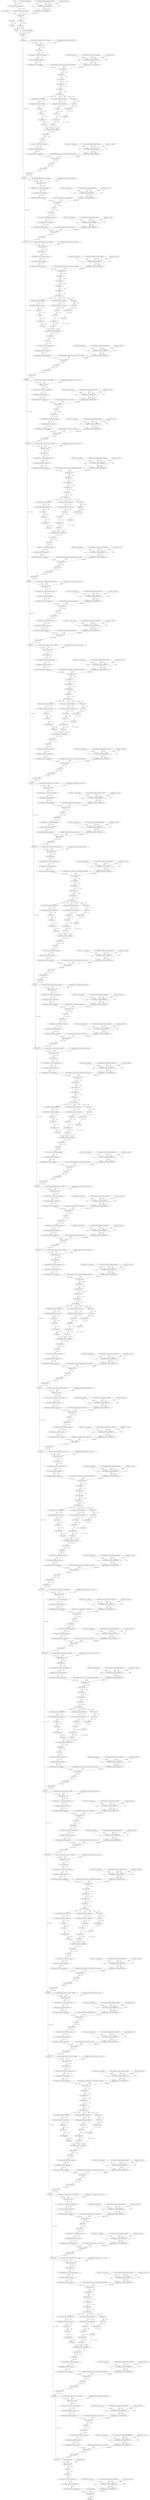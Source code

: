 strict digraph {
"0 class_token" [id=0, type="get_attr"];
"1 encoder_pos_embedding" [id=1, type="get_attr"];
"2 conv_proj_bias" [id=2, type="get_attr"];
"3 encoder_layers_encoder_layer_0_ln_1_weight" [id=3, type="get_attr"];
"4 encoder_layers_encoder_layer_0_ln_1_bias" [id=4, type="get_attr"];
"5 encoder_layers_encoder_layer_0_self_attention_in_proj_bias" [id=5, type="get_attr"];
"6 encoder_layers_encoder_layer_0_self_attention_out_proj_bias" [id=6, type="get_attr"];
"7 encoder_layers_encoder_layer_0_ln_2_weight" [id=7, type="get_attr"];
"8 encoder_layers_encoder_layer_0_ln_2_bias" [id=8, type="get_attr"];
"9 encoder_layers_encoder_layer_0_mlp_0_bias" [id=9, type="get_attr"];
"10 encoder_layers_encoder_layer_0_mlp_3_bias" [id=10, type="get_attr"];
"11 encoder_layers_encoder_layer_1_ln_1_weight" [id=11, type="get_attr"];
"12 encoder_layers_encoder_layer_1_ln_1_bias" [id=12, type="get_attr"];
"13 encoder_layers_encoder_layer_1_self_attention_in_proj_bias" [id=13, type="get_attr"];
"14 encoder_layers_encoder_layer_1_self_attention_out_proj_bias" [id=14, type="get_attr"];
"15 encoder_layers_encoder_layer_1_ln_2_weight" [id=15, type="get_attr"];
"16 encoder_layers_encoder_layer_1_ln_2_bias" [id=16, type="get_attr"];
"17 encoder_layers_encoder_layer_1_mlp_0_bias" [id=17, type="get_attr"];
"18 encoder_layers_encoder_layer_1_mlp_3_bias" [id=18, type="get_attr"];
"19 encoder_layers_encoder_layer_2_ln_1_weight" [id=19, type="get_attr"];
"20 encoder_layers_encoder_layer_2_ln_1_bias" [id=20, type="get_attr"];
"21 encoder_layers_encoder_layer_2_self_attention_in_proj_bias" [id=21, type="get_attr"];
"22 encoder_layers_encoder_layer_2_self_attention_out_proj_bias" [id=22, type="get_attr"];
"23 encoder_layers_encoder_layer_2_ln_2_weight" [id=23, type="get_attr"];
"24 encoder_layers_encoder_layer_2_ln_2_bias" [id=24, type="get_attr"];
"25 encoder_layers_encoder_layer_2_mlp_0_bias" [id=25, type="get_attr"];
"26 encoder_layers_encoder_layer_2_mlp_3_bias" [id=26, type="get_attr"];
"27 encoder_layers_encoder_layer_3_ln_1_weight" [id=27, type="get_attr"];
"28 encoder_layers_encoder_layer_3_ln_1_bias" [id=28, type="get_attr"];
"29 encoder_layers_encoder_layer_3_self_attention_in_proj_bias" [id=29, type="get_attr"];
"30 encoder_layers_encoder_layer_3_self_attention_out_proj_bias" [id=30, type="get_attr"];
"31 encoder_layers_encoder_layer_3_ln_2_weight" [id=31, type="get_attr"];
"32 encoder_layers_encoder_layer_3_ln_2_bias" [id=32, type="get_attr"];
"33 encoder_layers_encoder_layer_3_mlp_0_bias" [id=33, type="get_attr"];
"34 encoder_layers_encoder_layer_3_mlp_3_bias" [id=34, type="get_attr"];
"35 encoder_layers_encoder_layer_4_ln_1_weight" [id=35, type="get_attr"];
"36 encoder_layers_encoder_layer_4_ln_1_bias" [id=36, type="get_attr"];
"37 encoder_layers_encoder_layer_4_self_attention_in_proj_bias" [id=37, type="get_attr"];
"38 encoder_layers_encoder_layer_4_self_attention_out_proj_bias" [id=38, type="get_attr"];
"39 encoder_layers_encoder_layer_4_ln_2_weight" [id=39, type="get_attr"];
"40 encoder_layers_encoder_layer_4_ln_2_bias" [id=40, type="get_attr"];
"41 encoder_layers_encoder_layer_4_mlp_0_bias" [id=41, type="get_attr"];
"42 encoder_layers_encoder_layer_4_mlp_3_bias" [id=42, type="get_attr"];
"43 encoder_layers_encoder_layer_5_ln_1_weight" [id=43, type="get_attr"];
"44 encoder_layers_encoder_layer_5_ln_1_bias" [id=44, type="get_attr"];
"45 encoder_layers_encoder_layer_5_self_attention_in_proj_bias" [id=45, type="get_attr"];
"46 encoder_layers_encoder_layer_5_self_attention_out_proj_bias" [id=46, type="get_attr"];
"47 encoder_layers_encoder_layer_5_ln_2_weight" [id=47, type="get_attr"];
"48 encoder_layers_encoder_layer_5_ln_2_bias" [id=48, type="get_attr"];
"49 encoder_layers_encoder_layer_5_mlp_0_bias" [id=49, type="get_attr"];
"50 encoder_layers_encoder_layer_5_mlp_3_bias" [id=50, type="get_attr"];
"51 encoder_layers_encoder_layer_6_ln_1_weight" [id=51, type="get_attr"];
"52 encoder_layers_encoder_layer_6_ln_1_bias" [id=52, type="get_attr"];
"53 encoder_layers_encoder_layer_6_self_attention_in_proj_bias" [id=53, type="get_attr"];
"54 encoder_layers_encoder_layer_6_self_attention_out_proj_bias" [id=54, type="get_attr"];
"55 encoder_layers_encoder_layer_6_ln_2_weight" [id=55, type="get_attr"];
"56 encoder_layers_encoder_layer_6_ln_2_bias" [id=56, type="get_attr"];
"57 encoder_layers_encoder_layer_6_mlp_0_bias" [id=57, type="get_attr"];
"58 encoder_layers_encoder_layer_6_mlp_3_bias" [id=58, type="get_attr"];
"59 encoder_layers_encoder_layer_7_ln_1_weight" [id=59, type="get_attr"];
"60 encoder_layers_encoder_layer_7_ln_1_bias" [id=60, type="get_attr"];
"61 encoder_layers_encoder_layer_7_self_attention_in_proj_bias" [id=61, type="get_attr"];
"62 encoder_layers_encoder_layer_7_self_attention_out_proj_bias" [id=62, type="get_attr"];
"63 encoder_layers_encoder_layer_7_ln_2_weight" [id=63, type="get_attr"];
"64 encoder_layers_encoder_layer_7_ln_2_bias" [id=64, type="get_attr"];
"65 encoder_layers_encoder_layer_7_mlp_0_bias" [id=65, type="get_attr"];
"66 encoder_layers_encoder_layer_7_mlp_3_bias" [id=66, type="get_attr"];
"67 encoder_layers_encoder_layer_8_ln_1_weight" [id=67, type="get_attr"];
"68 encoder_layers_encoder_layer_8_ln_1_bias" [id=68, type="get_attr"];
"69 encoder_layers_encoder_layer_8_self_attention_in_proj_bias" [id=69, type="get_attr"];
"70 encoder_layers_encoder_layer_8_self_attention_out_proj_bias" [id=70, type="get_attr"];
"71 encoder_layers_encoder_layer_8_ln_2_weight" [id=71, type="get_attr"];
"72 encoder_layers_encoder_layer_8_ln_2_bias" [id=72, type="get_attr"];
"73 encoder_layers_encoder_layer_8_mlp_0_bias" [id=73, type="get_attr"];
"74 encoder_layers_encoder_layer_8_mlp_3_bias" [id=74, type="get_attr"];
"75 encoder_layers_encoder_layer_9_ln_1_weight" [id=75, type="get_attr"];
"76 encoder_layers_encoder_layer_9_ln_1_bias" [id=76, type="get_attr"];
"77 encoder_layers_encoder_layer_9_self_attention_in_proj_bias" [id=77, type="get_attr"];
"78 encoder_layers_encoder_layer_9_self_attention_out_proj_bias" [id=78, type="get_attr"];
"79 encoder_layers_encoder_layer_9_ln_2_weight" [id=79, type="get_attr"];
"80 encoder_layers_encoder_layer_9_ln_2_bias" [id=80, type="get_attr"];
"81 encoder_layers_encoder_layer_9_mlp_0_bias" [id=81, type="get_attr"];
"82 encoder_layers_encoder_layer_9_mlp_3_bias" [id=82, type="get_attr"];
"83 encoder_layers_encoder_layer_10_ln_1_weight" [id=83, type="get_attr"];
"84 encoder_layers_encoder_layer_10_ln_1_bias" [id=84, type="get_attr"];
"85 encoder_layers_encoder_layer_10_self_attention_in_proj_bias" [id=85, type="get_attr"];
"86 encoder_layers_encoder_layer_10_self_attention_out_proj_bias" [id=86, type="get_attr"];
"87 encoder_layers_encoder_layer_10_ln_2_weight" [id=87, type="get_attr"];
"88 encoder_layers_encoder_layer_10_ln_2_bias" [id=88, type="get_attr"];
"89 encoder_layers_encoder_layer_10_mlp_0_bias" [id=89, type="get_attr"];
"90 encoder_layers_encoder_layer_10_mlp_3_bias" [id=90, type="get_attr"];
"91 encoder_layers_encoder_layer_11_ln_1_weight" [id=91, type="get_attr"];
"92 encoder_layers_encoder_layer_11_ln_1_bias" [id=92, type="get_attr"];
"93 encoder_layers_encoder_layer_11_self_attention_in_proj_bias" [id=93, type="get_attr"];
"94 encoder_layers_encoder_layer_11_self_attention_out_proj_bias" [id=94, type="get_attr"];
"95 encoder_layers_encoder_layer_11_ln_2_weight" [id=95, type="get_attr"];
"96 encoder_layers_encoder_layer_11_ln_2_bias" [id=96, type="get_attr"];
"97 encoder_layers_encoder_layer_11_mlp_0_bias" [id=97, type="get_attr"];
"98 encoder_layers_encoder_layer_11_mlp_3_bias" [id=98, type="get_attr"];
"99 encoder_ln_weight" [id=99, type="get_attr"];
"100 encoder_ln_bias" [id=100, type="get_attr"];
"101 heads_head_bias" [id=101, type="get_attr"];
"102 x" [id=102, type=input];
"103 quantize_per_tensor_default" [id=103, type="quantize_per_tensor"];
"104 dequantize_per_tensor_default" [id=104, type="dequantize_per_tensor"];
"105 conv2d_scale_0" [id=105, type="get_attr"];
"106 conv2d_zero_point_0" [id=106, type="get_attr"];
"107 compressed_weight_updated_constant0" [id=107, type="get_attr"];
"108 quantize_per_channel_default" [id=108, type="quantize_per_channel"];
"109 dequantize_per_channel_default" [id=109, type="dequantize_per_channel"];
"110 conv2d" [id=110, type=conv2d];
"111 reshape" [id=111, type=reshape];
"112 permute" [id=112, type=permute];
"113 expand" [id=113, type=expand];
"114 cat" [id=114, type=cat];
"115 add" [id=115, type=add];
"116 dropout" [id=116, type=dropout];
"117 layer_norm" [id=117, type="layer_norm"];
"118 transpose" [id=118, type=transpose];
"119 transpose_0_0_nncf_smooth_quant_0" [id=119, type="call_module"];
"120 quantize_per_tensor_default_1" [id=120, type="quantize_per_tensor"];
"121 dequantize_per_tensor_default_1" [id=121, type="dequantize_per_tensor"];
"122 linear_scale_0" [id=122, type="get_attr"];
"123 linear_zero_point_0" [id=123, type="get_attr"];
"124 compressed_weight_updated_constant1" [id=124, type="get_attr"];
"125 quantize_per_channel_default_1" [id=125, type="quantize_per_channel"];
"126 dequantize_per_channel_default_1" [id=126, type="dequantize_per_channel"];
"127 linear" [id=127, type=linear];
"128 unflatten" [id=128, type=unflatten];
"129 unsqueeze" [id=129, type=unsqueeze];
"130 transpose_1" [id=130, type=transpose];
"131 squeeze" [id=131, type=squeeze];
"132 contiguous" [id=132, type=contiguous];
"133 quantize_per_tensor_default_2" [id=133, type="quantize_per_tensor"];
"134 dequantize_per_tensor_default_2" [id=134, type="dequantize_per_tensor"];
"135 select" [id=135, type=select];
"136 quantize_per_tensor_default_3" [id=136, type="quantize_per_tensor"];
"137 dequantize_per_tensor_default_3" [id=137, type="dequantize_per_tensor"];
"138 select_1" [id=138, type=select];
"139 select_2" [id=139, type=select];
"140 view" [id=140, type=view];
"141 transpose_2" [id=141, type=transpose];
"142 view_1" [id=142, type=view];
"143 transpose_3" [id=143, type=transpose];
"144 view_2" [id=144, type=view];
"145 transpose_4" [id=145, type=transpose];
"146 view_3" [id=146, type=view];
"147 view_4" [id=147, type=view];
"148 view_5" [id=148, type=view];
"149 scaled_dot_product_attention" [id=149, type="scaled_dot_product_attention"];
"150 permute_1" [id=150, type=permute];
"151 view_6" [id=151, type=view];
"152 view_6_0_0_nncf_smooth_quant_0" [id=152, type="call_module"];
"153 quantize_per_tensor_default_4" [id=153, type="quantize_per_tensor"];
"154 dequantize_per_tensor_default_4" [id=154, type="dequantize_per_tensor"];
"155 linear_1_scale_0" [id=155, type="get_attr"];
"156 linear_1_zero_point_0" [id=156, type="get_attr"];
"157 compressed_weight_updated_constant2" [id=157, type="get_attr"];
"158 quantize_per_channel_default_2" [id=158, type="quantize_per_channel"];
"159 dequantize_per_channel_default_2" [id=159, type="dequantize_per_channel"];
"160 linear_1" [id=160, type=linear];
"161 view_7" [id=161, type=view];
"162 transpose_5" [id=162, type=transpose];
"163 dropout_1" [id=163, type=dropout];
"164 add_1" [id=164, type=add];
"165 layer_norm_1" [id=165, type="layer_norm"];
"166 layer_norm_1_0_0_nncf_smooth_quant_0" [id=166, type="call_module"];
"167 quantize_per_tensor_default_5" [id=167, type="quantize_per_tensor"];
"168 dequantize_per_tensor_default_5" [id=168, type="dequantize_per_tensor"];
"169 linear_2_scale_0" [id=169, type="get_attr"];
"170 linear_2_zero_point_0" [id=170, type="get_attr"];
"171 compressed_weight_updated_constant3" [id=171, type="get_attr"];
"172 quantize_per_channel_default_3" [id=172, type="quantize_per_channel"];
"173 dequantize_per_channel_default_3" [id=173, type="dequantize_per_channel"];
"174 linear_2" [id=174, type=linear];
"175 gelu" [id=175, type=gelu];
"176 dropout_2" [id=176, type=dropout];
"177 dropout_2_0_0_nncf_smooth_quant_0" [id=177, type="call_module"];
"178 quantize_per_tensor_default_6" [id=178, type="quantize_per_tensor"];
"179 dequantize_per_tensor_default_6" [id=179, type="dequantize_per_tensor"];
"180 linear_3_scale_0" [id=180, type="get_attr"];
"181 linear_3_zero_point_0" [id=181, type="get_attr"];
"182 compressed_weight_updated_constant4" [id=182, type="get_attr"];
"183 quantize_per_channel_default_4" [id=183, type="quantize_per_channel"];
"184 dequantize_per_channel_default_4" [id=184, type="dequantize_per_channel"];
"185 linear_3" [id=185, type=linear];
"186 dropout_3" [id=186, type=dropout];
"187 add_2" [id=187, type=add];
"188 layer_norm_2" [id=188, type="layer_norm"];
"189 transpose_6" [id=189, type=transpose];
"190 transpose_6_0_0_nncf_smooth_quant_0" [id=190, type="call_module"];
"191 quantize_per_tensor_default_7" [id=191, type="quantize_per_tensor"];
"192 dequantize_per_tensor_default_7" [id=192, type="dequantize_per_tensor"];
"193 linear_4_scale_0" [id=193, type="get_attr"];
"194 linear_4_zero_point_0" [id=194, type="get_attr"];
"195 compressed_weight_updated_constant5" [id=195, type="get_attr"];
"196 quantize_per_channel_default_5" [id=196, type="quantize_per_channel"];
"197 dequantize_per_channel_default_5" [id=197, type="dequantize_per_channel"];
"198 linear_4" [id=198, type=linear];
"199 unflatten_1" [id=199, type=unflatten];
"200 unsqueeze_1" [id=200, type=unsqueeze];
"201 transpose_7" [id=201, type=transpose];
"202 squeeze_1" [id=202, type=squeeze];
"203 contiguous_1" [id=203, type=contiguous];
"204 quantize_per_tensor_default_8" [id=204, type="quantize_per_tensor"];
"205 dequantize_per_tensor_default_8" [id=205, type="dequantize_per_tensor"];
"206 select_3" [id=206, type=select];
"207 quantize_per_tensor_default_9" [id=207, type="quantize_per_tensor"];
"208 dequantize_per_tensor_default_9" [id=208, type="dequantize_per_tensor"];
"209 select_4" [id=209, type=select];
"210 select_5" [id=210, type=select];
"211 view_8" [id=211, type=view];
"212 transpose_8" [id=212, type=transpose];
"213 view_9" [id=213, type=view];
"214 transpose_9" [id=214, type=transpose];
"215 view_10" [id=215, type=view];
"216 transpose_10" [id=216, type=transpose];
"217 view_11" [id=217, type=view];
"218 view_12" [id=218, type=view];
"219 view_13" [id=219, type=view];
"220 scaled_dot_product_attention_1" [id=220, type="scaled_dot_product_attention"];
"221 permute_2" [id=221, type=permute];
"222 view_14" [id=222, type=view];
"223 view_14_0_0_nncf_smooth_quant_0" [id=223, type="call_module"];
"224 quantize_per_tensor_default_10" [id=224, type="quantize_per_tensor"];
"225 dequantize_per_tensor_default_10" [id=225, type="dequantize_per_tensor"];
"226 linear_5_scale_0" [id=226, type="get_attr"];
"227 linear_5_zero_point_0" [id=227, type="get_attr"];
"228 compressed_weight_updated_constant6" [id=228, type="get_attr"];
"229 quantize_per_channel_default_6" [id=229, type="quantize_per_channel"];
"230 dequantize_per_channel_default_6" [id=230, type="dequantize_per_channel"];
"231 linear_5" [id=231, type=linear];
"232 view_15" [id=232, type=view];
"233 transpose_11" [id=233, type=transpose];
"234 dropout_4" [id=234, type=dropout];
"235 add_3" [id=235, type=add];
"236 layer_norm_3" [id=236, type="layer_norm"];
"237 layer_norm_3_0_0_nncf_smooth_quant_0" [id=237, type="call_module"];
"238 quantize_per_tensor_default_11" [id=238, type="quantize_per_tensor"];
"239 dequantize_per_tensor_default_11" [id=239, type="dequantize_per_tensor"];
"240 linear_6_scale_0" [id=240, type="get_attr"];
"241 linear_6_zero_point_0" [id=241, type="get_attr"];
"242 compressed_weight_updated_constant7" [id=242, type="get_attr"];
"243 quantize_per_channel_default_7" [id=243, type="quantize_per_channel"];
"244 dequantize_per_channel_default_7" [id=244, type="dequantize_per_channel"];
"245 linear_6" [id=245, type=linear];
"246 gelu_1" [id=246, type=gelu];
"247 dropout_5" [id=247, type=dropout];
"248 dropout_5_0_0_nncf_smooth_quant_0" [id=248, type="call_module"];
"249 quantize_per_tensor_default_12" [id=249, type="quantize_per_tensor"];
"250 dequantize_per_tensor_default_12" [id=250, type="dequantize_per_tensor"];
"251 linear_7_scale_0" [id=251, type="get_attr"];
"252 linear_7_zero_point_0" [id=252, type="get_attr"];
"253 compressed_weight_updated_constant8" [id=253, type="get_attr"];
"254 quantize_per_channel_default_8" [id=254, type="quantize_per_channel"];
"255 dequantize_per_channel_default_8" [id=255, type="dequantize_per_channel"];
"256 linear_7" [id=256, type=linear];
"257 dropout_6" [id=257, type=dropout];
"258 add_4" [id=258, type=add];
"259 layer_norm_4" [id=259, type="layer_norm"];
"260 transpose_12" [id=260, type=transpose];
"261 transpose_12_0_0_nncf_smooth_quant_0" [id=261, type="call_module"];
"262 quantize_per_tensor_default_13" [id=262, type="quantize_per_tensor"];
"263 dequantize_per_tensor_default_13" [id=263, type="dequantize_per_tensor"];
"264 linear_8_scale_0" [id=264, type="get_attr"];
"265 linear_8_zero_point_0" [id=265, type="get_attr"];
"266 compressed_weight_updated_constant9" [id=266, type="get_attr"];
"267 quantize_per_channel_default_9" [id=267, type="quantize_per_channel"];
"268 dequantize_per_channel_default_9" [id=268, type="dequantize_per_channel"];
"269 linear_8" [id=269, type=linear];
"270 unflatten_2" [id=270, type=unflatten];
"271 unsqueeze_2" [id=271, type=unsqueeze];
"272 transpose_13" [id=272, type=transpose];
"273 squeeze_2" [id=273, type=squeeze];
"274 contiguous_2" [id=274, type=contiguous];
"275 quantize_per_tensor_default_14" [id=275, type="quantize_per_tensor"];
"276 dequantize_per_tensor_default_14" [id=276, type="dequantize_per_tensor"];
"277 select_6" [id=277, type=select];
"278 quantize_per_tensor_default_15" [id=278, type="quantize_per_tensor"];
"279 dequantize_per_tensor_default_15" [id=279, type="dequantize_per_tensor"];
"280 select_7" [id=280, type=select];
"281 select_8" [id=281, type=select];
"282 view_16" [id=282, type=view];
"283 transpose_14" [id=283, type=transpose];
"284 view_17" [id=284, type=view];
"285 transpose_15" [id=285, type=transpose];
"286 view_18" [id=286, type=view];
"287 transpose_16" [id=287, type=transpose];
"288 view_19" [id=288, type=view];
"289 view_20" [id=289, type=view];
"290 view_21" [id=290, type=view];
"291 scaled_dot_product_attention_2" [id=291, type="scaled_dot_product_attention"];
"292 permute_3" [id=292, type=permute];
"293 view_22" [id=293, type=view];
"294 view_22_0_0_nncf_smooth_quant_0" [id=294, type="call_module"];
"295 quantize_per_tensor_default_16" [id=295, type="quantize_per_tensor"];
"296 dequantize_per_tensor_default_16" [id=296, type="dequantize_per_tensor"];
"297 linear_9_scale_0" [id=297, type="get_attr"];
"298 linear_9_zero_point_0" [id=298, type="get_attr"];
"299 compressed_weight_updated_constant10" [id=299, type="get_attr"];
"300 quantize_per_channel_default_10" [id=300, type="quantize_per_channel"];
"301 dequantize_per_channel_default_10" [id=301, type="dequantize_per_channel"];
"302 linear_9" [id=302, type=linear];
"303 view_23" [id=303, type=view];
"304 transpose_17" [id=304, type=transpose];
"305 dropout_7" [id=305, type=dropout];
"306 add_5" [id=306, type=add];
"307 layer_norm_5" [id=307, type="layer_norm"];
"308 layer_norm_5_0_0_nncf_smooth_quant_0" [id=308, type="call_module"];
"309 quantize_per_tensor_default_17" [id=309, type="quantize_per_tensor"];
"310 dequantize_per_tensor_default_17" [id=310, type="dequantize_per_tensor"];
"311 linear_10_scale_0" [id=311, type="get_attr"];
"312 linear_10_zero_point_0" [id=312, type="get_attr"];
"313 compressed_weight_updated_constant11" [id=313, type="get_attr"];
"314 quantize_per_channel_default_11" [id=314, type="quantize_per_channel"];
"315 dequantize_per_channel_default_11" [id=315, type="dequantize_per_channel"];
"316 linear_10" [id=316, type=linear];
"317 gelu_2" [id=317, type=gelu];
"318 dropout_8" [id=318, type=dropout];
"319 dropout_8_0_0_nncf_smooth_quant_0" [id=319, type="call_module"];
"320 quantize_per_tensor_default_18" [id=320, type="quantize_per_tensor"];
"321 dequantize_per_tensor_default_18" [id=321, type="dequantize_per_tensor"];
"322 linear_11_scale_0" [id=322, type="get_attr"];
"323 linear_11_zero_point_0" [id=323, type="get_attr"];
"324 compressed_weight_updated_constant12" [id=324, type="get_attr"];
"325 quantize_per_channel_default_12" [id=325, type="quantize_per_channel"];
"326 dequantize_per_channel_default_12" [id=326, type="dequantize_per_channel"];
"327 linear_11" [id=327, type=linear];
"328 dropout_9" [id=328, type=dropout];
"329 add_6" [id=329, type=add];
"330 layer_norm_6" [id=330, type="layer_norm"];
"331 transpose_18" [id=331, type=transpose];
"332 transpose_18_0_0_nncf_smooth_quant_0" [id=332, type="call_module"];
"333 quantize_per_tensor_default_19" [id=333, type="quantize_per_tensor"];
"334 dequantize_per_tensor_default_19" [id=334, type="dequantize_per_tensor"];
"335 linear_12_scale_0" [id=335, type="get_attr"];
"336 linear_12_zero_point_0" [id=336, type="get_attr"];
"337 compressed_weight_updated_constant13" [id=337, type="get_attr"];
"338 quantize_per_channel_default_13" [id=338, type="quantize_per_channel"];
"339 dequantize_per_channel_default_13" [id=339, type="dequantize_per_channel"];
"340 linear_12" [id=340, type=linear];
"341 unflatten_3" [id=341, type=unflatten];
"342 unsqueeze_3" [id=342, type=unsqueeze];
"343 transpose_19" [id=343, type=transpose];
"344 squeeze_3" [id=344, type=squeeze];
"345 contiguous_3" [id=345, type=contiguous];
"346 quantize_per_tensor_default_20" [id=346, type="quantize_per_tensor"];
"347 dequantize_per_tensor_default_20" [id=347, type="dequantize_per_tensor"];
"348 select_9" [id=348, type=select];
"349 quantize_per_tensor_default_21" [id=349, type="quantize_per_tensor"];
"350 dequantize_per_tensor_default_21" [id=350, type="dequantize_per_tensor"];
"351 select_10" [id=351, type=select];
"352 select_11" [id=352, type=select];
"353 view_24" [id=353, type=view];
"354 transpose_20" [id=354, type=transpose];
"355 view_25" [id=355, type=view];
"356 transpose_21" [id=356, type=transpose];
"357 view_26" [id=357, type=view];
"358 transpose_22" [id=358, type=transpose];
"359 view_27" [id=359, type=view];
"360 view_28" [id=360, type=view];
"361 view_29" [id=361, type=view];
"362 scaled_dot_product_attention_3" [id=362, type="scaled_dot_product_attention"];
"363 permute_4" [id=363, type=permute];
"364 view_30" [id=364, type=view];
"365 view_30_0_0_nncf_smooth_quant_0" [id=365, type="call_module"];
"366 quantize_per_tensor_default_22" [id=366, type="quantize_per_tensor"];
"367 dequantize_per_tensor_default_22" [id=367, type="dequantize_per_tensor"];
"368 linear_13_scale_0" [id=368, type="get_attr"];
"369 linear_13_zero_point_0" [id=369, type="get_attr"];
"370 compressed_weight_updated_constant14" [id=370, type="get_attr"];
"371 quantize_per_channel_default_14" [id=371, type="quantize_per_channel"];
"372 dequantize_per_channel_default_14" [id=372, type="dequantize_per_channel"];
"373 linear_13" [id=373, type=linear];
"374 view_31" [id=374, type=view];
"375 transpose_23" [id=375, type=transpose];
"376 dropout_10" [id=376, type=dropout];
"377 add_7" [id=377, type=add];
"378 layer_norm_7" [id=378, type="layer_norm"];
"379 layer_norm_7_0_0_nncf_smooth_quant_0" [id=379, type="call_module"];
"380 quantize_per_tensor_default_23" [id=380, type="quantize_per_tensor"];
"381 dequantize_per_tensor_default_23" [id=381, type="dequantize_per_tensor"];
"382 linear_14_scale_0" [id=382, type="get_attr"];
"383 linear_14_zero_point_0" [id=383, type="get_attr"];
"384 compressed_weight_updated_constant15" [id=384, type="get_attr"];
"385 quantize_per_channel_default_15" [id=385, type="quantize_per_channel"];
"386 dequantize_per_channel_default_15" [id=386, type="dequantize_per_channel"];
"387 linear_14" [id=387, type=linear];
"388 gelu_3" [id=388, type=gelu];
"389 dropout_11" [id=389, type=dropout];
"390 dropout_11_0_0_nncf_smooth_quant_0" [id=390, type="call_module"];
"391 quantize_per_tensor_default_24" [id=391, type="quantize_per_tensor"];
"392 dequantize_per_tensor_default_24" [id=392, type="dequantize_per_tensor"];
"393 linear_15_scale_0" [id=393, type="get_attr"];
"394 linear_15_zero_point_0" [id=394, type="get_attr"];
"395 compressed_weight_updated_constant16" [id=395, type="get_attr"];
"396 quantize_per_channel_default_16" [id=396, type="quantize_per_channel"];
"397 dequantize_per_channel_default_16" [id=397, type="dequantize_per_channel"];
"398 linear_15" [id=398, type=linear];
"399 dropout_12" [id=399, type=dropout];
"400 add_8" [id=400, type=add];
"401 layer_norm_8" [id=401, type="layer_norm"];
"402 transpose_24" [id=402, type=transpose];
"403 transpose_24_0_0_nncf_smooth_quant_0" [id=403, type="call_module"];
"404 quantize_per_tensor_default_25" [id=404, type="quantize_per_tensor"];
"405 dequantize_per_tensor_default_25" [id=405, type="dequantize_per_tensor"];
"406 linear_16_scale_0" [id=406, type="get_attr"];
"407 linear_16_zero_point_0" [id=407, type="get_attr"];
"408 compressed_weight_updated_constant17" [id=408, type="get_attr"];
"409 quantize_per_channel_default_17" [id=409, type="quantize_per_channel"];
"410 dequantize_per_channel_default_17" [id=410, type="dequantize_per_channel"];
"411 linear_16" [id=411, type=linear];
"412 unflatten_4" [id=412, type=unflatten];
"413 unsqueeze_4" [id=413, type=unsqueeze];
"414 transpose_25" [id=414, type=transpose];
"415 squeeze_4" [id=415, type=squeeze];
"416 contiguous_4" [id=416, type=contiguous];
"417 quantize_per_tensor_default_26" [id=417, type="quantize_per_tensor"];
"418 dequantize_per_tensor_default_26" [id=418, type="dequantize_per_tensor"];
"419 select_12" [id=419, type=select];
"420 quantize_per_tensor_default_27" [id=420, type="quantize_per_tensor"];
"421 dequantize_per_tensor_default_27" [id=421, type="dequantize_per_tensor"];
"422 select_13" [id=422, type=select];
"423 select_14" [id=423, type=select];
"424 view_32" [id=424, type=view];
"425 transpose_26" [id=425, type=transpose];
"426 view_33" [id=426, type=view];
"427 transpose_27" [id=427, type=transpose];
"428 view_34" [id=428, type=view];
"429 transpose_28" [id=429, type=transpose];
"430 view_35" [id=430, type=view];
"431 view_36" [id=431, type=view];
"432 view_37" [id=432, type=view];
"433 scaled_dot_product_attention_4" [id=433, type="scaled_dot_product_attention"];
"434 permute_5" [id=434, type=permute];
"435 view_38" [id=435, type=view];
"436 view_38_0_0_nncf_smooth_quant_0" [id=436, type="call_module"];
"437 quantize_per_tensor_default_28" [id=437, type="quantize_per_tensor"];
"438 dequantize_per_tensor_default_28" [id=438, type="dequantize_per_tensor"];
"439 linear_17_scale_0" [id=439, type="get_attr"];
"440 linear_17_zero_point_0" [id=440, type="get_attr"];
"441 compressed_weight_updated_constant18" [id=441, type="get_attr"];
"442 quantize_per_channel_default_18" [id=442, type="quantize_per_channel"];
"443 dequantize_per_channel_default_18" [id=443, type="dequantize_per_channel"];
"444 linear_17" [id=444, type=linear];
"445 view_39" [id=445, type=view];
"446 transpose_29" [id=446, type=transpose];
"447 dropout_13" [id=447, type=dropout];
"448 add_9" [id=448, type=add];
"449 layer_norm_9" [id=449, type="layer_norm"];
"450 layer_norm_9_0_0_nncf_smooth_quant_0" [id=450, type="call_module"];
"451 quantize_per_tensor_default_29" [id=451, type="quantize_per_tensor"];
"452 dequantize_per_tensor_default_29" [id=452, type="dequantize_per_tensor"];
"453 linear_18_scale_0" [id=453, type="get_attr"];
"454 linear_18_zero_point_0" [id=454, type="get_attr"];
"455 compressed_weight_updated_constant19" [id=455, type="get_attr"];
"456 quantize_per_channel_default_19" [id=456, type="quantize_per_channel"];
"457 dequantize_per_channel_default_19" [id=457, type="dequantize_per_channel"];
"458 linear_18" [id=458, type=linear];
"459 gelu_4" [id=459, type=gelu];
"460 dropout_14" [id=460, type=dropout];
"461 dropout_14_0_0_nncf_smooth_quant_0" [id=461, type="call_module"];
"462 quantize_per_tensor_default_30" [id=462, type="quantize_per_tensor"];
"463 dequantize_per_tensor_default_30" [id=463, type="dequantize_per_tensor"];
"464 linear_19_scale_0" [id=464, type="get_attr"];
"465 linear_19_zero_point_0" [id=465, type="get_attr"];
"466 compressed_weight_updated_constant20" [id=466, type="get_attr"];
"467 quantize_per_channel_default_20" [id=467, type="quantize_per_channel"];
"468 dequantize_per_channel_default_20" [id=468, type="dequantize_per_channel"];
"469 linear_19" [id=469, type=linear];
"470 dropout_15" [id=470, type=dropout];
"471 add_10" [id=471, type=add];
"472 layer_norm_10" [id=472, type="layer_norm"];
"473 transpose_30" [id=473, type=transpose];
"474 transpose_30_0_0_nncf_smooth_quant_0" [id=474, type="call_module"];
"475 quantize_per_tensor_default_31" [id=475, type="quantize_per_tensor"];
"476 dequantize_per_tensor_default_31" [id=476, type="dequantize_per_tensor"];
"477 linear_20_scale_0" [id=477, type="get_attr"];
"478 linear_20_zero_point_0" [id=478, type="get_attr"];
"479 compressed_weight_updated_constant21" [id=479, type="get_attr"];
"480 quantize_per_channel_default_21" [id=480, type="quantize_per_channel"];
"481 dequantize_per_channel_default_21" [id=481, type="dequantize_per_channel"];
"482 linear_20" [id=482, type=linear];
"483 unflatten_5" [id=483, type=unflatten];
"484 unsqueeze_5" [id=484, type=unsqueeze];
"485 transpose_31" [id=485, type=transpose];
"486 squeeze_5" [id=486, type=squeeze];
"487 contiguous_5" [id=487, type=contiguous];
"488 quantize_per_tensor_default_32" [id=488, type="quantize_per_tensor"];
"489 dequantize_per_tensor_default_32" [id=489, type="dequantize_per_tensor"];
"490 select_15" [id=490, type=select];
"491 quantize_per_tensor_default_33" [id=491, type="quantize_per_tensor"];
"492 dequantize_per_tensor_default_33" [id=492, type="dequantize_per_tensor"];
"493 select_16" [id=493, type=select];
"494 select_17" [id=494, type=select];
"495 view_40" [id=495, type=view];
"496 transpose_32" [id=496, type=transpose];
"497 view_41" [id=497, type=view];
"498 transpose_33" [id=498, type=transpose];
"499 view_42" [id=499, type=view];
"500 transpose_34" [id=500, type=transpose];
"501 view_43" [id=501, type=view];
"502 view_44" [id=502, type=view];
"503 view_45" [id=503, type=view];
"504 scaled_dot_product_attention_5" [id=504, type="scaled_dot_product_attention"];
"505 permute_6" [id=505, type=permute];
"506 view_46" [id=506, type=view];
"507 view_46_0_0_nncf_smooth_quant_0" [id=507, type="call_module"];
"508 quantize_per_tensor_default_34" [id=508, type="quantize_per_tensor"];
"509 dequantize_per_tensor_default_34" [id=509, type="dequantize_per_tensor"];
"510 linear_21_scale_0" [id=510, type="get_attr"];
"511 linear_21_zero_point_0" [id=511, type="get_attr"];
"512 compressed_weight_updated_constant22" [id=512, type="get_attr"];
"513 quantize_per_channel_default_22" [id=513, type="quantize_per_channel"];
"514 dequantize_per_channel_default_22" [id=514, type="dequantize_per_channel"];
"515 linear_21" [id=515, type=linear];
"516 view_47" [id=516, type=view];
"517 transpose_35" [id=517, type=transpose];
"518 dropout_16" [id=518, type=dropout];
"519 add_11" [id=519, type=add];
"520 layer_norm_11" [id=520, type="layer_norm"];
"521 layer_norm_11_0_0_nncf_smooth_quant_0" [id=521, type="call_module"];
"522 quantize_per_tensor_default_35" [id=522, type="quantize_per_tensor"];
"523 dequantize_per_tensor_default_35" [id=523, type="dequantize_per_tensor"];
"524 linear_22_scale_0" [id=524, type="get_attr"];
"525 linear_22_zero_point_0" [id=525, type="get_attr"];
"526 compressed_weight_updated_constant23" [id=526, type="get_attr"];
"527 quantize_per_channel_default_23" [id=527, type="quantize_per_channel"];
"528 dequantize_per_channel_default_23" [id=528, type="dequantize_per_channel"];
"529 linear_22" [id=529, type=linear];
"530 gelu_5" [id=530, type=gelu];
"531 dropout_17" [id=531, type=dropout];
"532 dropout_17_0_0_nncf_smooth_quant_0" [id=532, type="call_module"];
"533 quantize_per_tensor_default_36" [id=533, type="quantize_per_tensor"];
"534 dequantize_per_tensor_default_36" [id=534, type="dequantize_per_tensor"];
"535 linear_23_scale_0" [id=535, type="get_attr"];
"536 linear_23_zero_point_0" [id=536, type="get_attr"];
"537 compressed_weight_updated_constant24" [id=537, type="get_attr"];
"538 quantize_per_channel_default_24" [id=538, type="quantize_per_channel"];
"539 dequantize_per_channel_default_24" [id=539, type="dequantize_per_channel"];
"540 linear_23" [id=540, type=linear];
"541 dropout_18" [id=541, type=dropout];
"542 add_12" [id=542, type=add];
"543 layer_norm_12" [id=543, type="layer_norm"];
"544 transpose_36" [id=544, type=transpose];
"545 transpose_36_0_0_nncf_smooth_quant_0" [id=545, type="call_module"];
"546 quantize_per_tensor_default_37" [id=546, type="quantize_per_tensor"];
"547 dequantize_per_tensor_default_37" [id=547, type="dequantize_per_tensor"];
"548 linear_24_scale_0" [id=548, type="get_attr"];
"549 linear_24_zero_point_0" [id=549, type="get_attr"];
"550 compressed_weight_updated_constant25" [id=550, type="get_attr"];
"551 quantize_per_channel_default_25" [id=551, type="quantize_per_channel"];
"552 dequantize_per_channel_default_25" [id=552, type="dequantize_per_channel"];
"553 linear_24" [id=553, type=linear];
"554 unflatten_6" [id=554, type=unflatten];
"555 unsqueeze_6" [id=555, type=unsqueeze];
"556 transpose_37" [id=556, type=transpose];
"557 squeeze_6" [id=557, type=squeeze];
"558 contiguous_6" [id=558, type=contiguous];
"559 quantize_per_tensor_default_38" [id=559, type="quantize_per_tensor"];
"560 dequantize_per_tensor_default_38" [id=560, type="dequantize_per_tensor"];
"561 select_18" [id=561, type=select];
"562 quantize_per_tensor_default_39" [id=562, type="quantize_per_tensor"];
"563 dequantize_per_tensor_default_39" [id=563, type="dequantize_per_tensor"];
"564 select_19" [id=564, type=select];
"565 select_20" [id=565, type=select];
"566 view_48" [id=566, type=view];
"567 transpose_38" [id=567, type=transpose];
"568 view_49" [id=568, type=view];
"569 transpose_39" [id=569, type=transpose];
"570 view_50" [id=570, type=view];
"571 transpose_40" [id=571, type=transpose];
"572 view_51" [id=572, type=view];
"573 view_52" [id=573, type=view];
"574 view_53" [id=574, type=view];
"575 scaled_dot_product_attention_6" [id=575, type="scaled_dot_product_attention"];
"576 permute_7" [id=576, type=permute];
"577 view_54" [id=577, type=view];
"578 view_54_0_0_nncf_smooth_quant_0" [id=578, type="call_module"];
"579 quantize_per_tensor_default_40" [id=579, type="quantize_per_tensor"];
"580 dequantize_per_tensor_default_40" [id=580, type="dequantize_per_tensor"];
"581 linear_25_scale_0" [id=581, type="get_attr"];
"582 linear_25_zero_point_0" [id=582, type="get_attr"];
"583 compressed_weight_updated_constant26" [id=583, type="get_attr"];
"584 quantize_per_channel_default_26" [id=584, type="quantize_per_channel"];
"585 dequantize_per_channel_default_26" [id=585, type="dequantize_per_channel"];
"586 linear_25" [id=586, type=linear];
"587 view_55" [id=587, type=view];
"588 transpose_41" [id=588, type=transpose];
"589 dropout_19" [id=589, type=dropout];
"590 add_13" [id=590, type=add];
"591 layer_norm_13" [id=591, type="layer_norm"];
"592 layer_norm_13_0_0_nncf_smooth_quant_0" [id=592, type="call_module"];
"593 quantize_per_tensor_default_41" [id=593, type="quantize_per_tensor"];
"594 dequantize_per_tensor_default_41" [id=594, type="dequantize_per_tensor"];
"595 linear_26_scale_0" [id=595, type="get_attr"];
"596 linear_26_zero_point_0" [id=596, type="get_attr"];
"597 compressed_weight_updated_constant27" [id=597, type="get_attr"];
"598 quantize_per_channel_default_27" [id=598, type="quantize_per_channel"];
"599 dequantize_per_channel_default_27" [id=599, type="dequantize_per_channel"];
"600 linear_26" [id=600, type=linear];
"601 gelu_6" [id=601, type=gelu];
"602 dropout_20" [id=602, type=dropout];
"603 dropout_20_0_0_nncf_smooth_quant_0" [id=603, type="call_module"];
"604 quantize_per_tensor_default_42" [id=604, type="quantize_per_tensor"];
"605 dequantize_per_tensor_default_42" [id=605, type="dequantize_per_tensor"];
"606 linear_27_scale_0" [id=606, type="get_attr"];
"607 linear_27_zero_point_0" [id=607, type="get_attr"];
"608 compressed_weight_updated_constant28" [id=608, type="get_attr"];
"609 quantize_per_channel_default_28" [id=609, type="quantize_per_channel"];
"610 dequantize_per_channel_default_28" [id=610, type="dequantize_per_channel"];
"611 linear_27" [id=611, type=linear];
"612 dropout_21" [id=612, type=dropout];
"613 add_14" [id=613, type=add];
"614 layer_norm_14" [id=614, type="layer_norm"];
"615 transpose_42" [id=615, type=transpose];
"616 transpose_42_0_0_nncf_smooth_quant_0" [id=616, type="call_module"];
"617 quantize_per_tensor_default_43" [id=617, type="quantize_per_tensor"];
"618 dequantize_per_tensor_default_43" [id=618, type="dequantize_per_tensor"];
"619 linear_28_scale_0" [id=619, type="get_attr"];
"620 linear_28_zero_point_0" [id=620, type="get_attr"];
"621 compressed_weight_updated_constant29" [id=621, type="get_attr"];
"622 quantize_per_channel_default_29" [id=622, type="quantize_per_channel"];
"623 dequantize_per_channel_default_29" [id=623, type="dequantize_per_channel"];
"624 linear_28" [id=624, type=linear];
"625 unflatten_7" [id=625, type=unflatten];
"626 unsqueeze_7" [id=626, type=unsqueeze];
"627 transpose_43" [id=627, type=transpose];
"628 squeeze_7" [id=628, type=squeeze];
"629 contiguous_7" [id=629, type=contiguous];
"630 quantize_per_tensor_default_44" [id=630, type="quantize_per_tensor"];
"631 dequantize_per_tensor_default_44" [id=631, type="dequantize_per_tensor"];
"632 select_21" [id=632, type=select];
"633 quantize_per_tensor_default_45" [id=633, type="quantize_per_tensor"];
"634 dequantize_per_tensor_default_45" [id=634, type="dequantize_per_tensor"];
"635 select_22" [id=635, type=select];
"636 select_23" [id=636, type=select];
"637 view_56" [id=637, type=view];
"638 transpose_44" [id=638, type=transpose];
"639 view_57" [id=639, type=view];
"640 transpose_45" [id=640, type=transpose];
"641 view_58" [id=641, type=view];
"642 transpose_46" [id=642, type=transpose];
"643 view_59" [id=643, type=view];
"644 view_60" [id=644, type=view];
"645 view_61" [id=645, type=view];
"646 scaled_dot_product_attention_7" [id=646, type="scaled_dot_product_attention"];
"647 permute_8" [id=647, type=permute];
"648 view_62" [id=648, type=view];
"649 view_62_0_0_nncf_smooth_quant_0" [id=649, type="call_module"];
"650 quantize_per_tensor_default_46" [id=650, type="quantize_per_tensor"];
"651 dequantize_per_tensor_default_46" [id=651, type="dequantize_per_tensor"];
"652 linear_29_scale_0" [id=652, type="get_attr"];
"653 linear_29_zero_point_0" [id=653, type="get_attr"];
"654 compressed_weight_updated_constant30" [id=654, type="get_attr"];
"655 quantize_per_channel_default_30" [id=655, type="quantize_per_channel"];
"656 dequantize_per_channel_default_30" [id=656, type="dequantize_per_channel"];
"657 linear_29" [id=657, type=linear];
"658 view_63" [id=658, type=view];
"659 transpose_47" [id=659, type=transpose];
"660 dropout_22" [id=660, type=dropout];
"661 add_15" [id=661, type=add];
"662 layer_norm_15" [id=662, type="layer_norm"];
"663 layer_norm_15_0_0_nncf_smooth_quant_0" [id=663, type="call_module"];
"664 quantize_per_tensor_default_47" [id=664, type="quantize_per_tensor"];
"665 dequantize_per_tensor_default_47" [id=665, type="dequantize_per_tensor"];
"666 linear_30_scale_0" [id=666, type="get_attr"];
"667 linear_30_zero_point_0" [id=667, type="get_attr"];
"668 compressed_weight_updated_constant31" [id=668, type="get_attr"];
"669 quantize_per_channel_default_31" [id=669, type="quantize_per_channel"];
"670 dequantize_per_channel_default_31" [id=670, type="dequantize_per_channel"];
"671 linear_30" [id=671, type=linear];
"672 gelu_7" [id=672, type=gelu];
"673 dropout_23" [id=673, type=dropout];
"674 dropout_23_0_0_nncf_smooth_quant_0" [id=674, type="call_module"];
"675 quantize_per_tensor_default_48" [id=675, type="quantize_per_tensor"];
"676 dequantize_per_tensor_default_48" [id=676, type="dequantize_per_tensor"];
"677 linear_31_scale_0" [id=677, type="get_attr"];
"678 linear_31_zero_point_0" [id=678, type="get_attr"];
"679 compressed_weight_updated_constant32" [id=679, type="get_attr"];
"680 quantize_per_channel_default_32" [id=680, type="quantize_per_channel"];
"681 dequantize_per_channel_default_32" [id=681, type="dequantize_per_channel"];
"682 linear_31" [id=682, type=linear];
"683 dropout_24" [id=683, type=dropout];
"684 add_16" [id=684, type=add];
"685 layer_norm_16" [id=685, type="layer_norm"];
"686 transpose_48" [id=686, type=transpose];
"687 transpose_48_0_0_nncf_smooth_quant_0" [id=687, type="call_module"];
"688 quantize_per_tensor_default_49" [id=688, type="quantize_per_tensor"];
"689 dequantize_per_tensor_default_49" [id=689, type="dequantize_per_tensor"];
"690 linear_32_scale_0" [id=690, type="get_attr"];
"691 linear_32_zero_point_0" [id=691, type="get_attr"];
"692 compressed_weight_updated_constant33" [id=692, type="get_attr"];
"693 quantize_per_channel_default_33" [id=693, type="quantize_per_channel"];
"694 dequantize_per_channel_default_33" [id=694, type="dequantize_per_channel"];
"695 linear_32" [id=695, type=linear];
"696 unflatten_8" [id=696, type=unflatten];
"697 unsqueeze_8" [id=697, type=unsqueeze];
"698 transpose_49" [id=698, type=transpose];
"699 squeeze_8" [id=699, type=squeeze];
"700 contiguous_8" [id=700, type=contiguous];
"701 quantize_per_tensor_default_50" [id=701, type="quantize_per_tensor"];
"702 dequantize_per_tensor_default_50" [id=702, type="dequantize_per_tensor"];
"703 select_24" [id=703, type=select];
"704 quantize_per_tensor_default_51" [id=704, type="quantize_per_tensor"];
"705 dequantize_per_tensor_default_51" [id=705, type="dequantize_per_tensor"];
"706 select_25" [id=706, type=select];
"707 select_26" [id=707, type=select];
"708 view_64" [id=708, type=view];
"709 transpose_50" [id=709, type=transpose];
"710 view_65" [id=710, type=view];
"711 transpose_51" [id=711, type=transpose];
"712 view_66" [id=712, type=view];
"713 transpose_52" [id=713, type=transpose];
"714 view_67" [id=714, type=view];
"715 view_68" [id=715, type=view];
"716 view_69" [id=716, type=view];
"717 scaled_dot_product_attention_8" [id=717, type="scaled_dot_product_attention"];
"718 permute_9" [id=718, type=permute];
"719 view_70" [id=719, type=view];
"720 view_70_0_0_nncf_smooth_quant_0" [id=720, type="call_module"];
"721 quantize_per_tensor_default_52" [id=721, type="quantize_per_tensor"];
"722 dequantize_per_tensor_default_52" [id=722, type="dequantize_per_tensor"];
"723 linear_33_scale_0" [id=723, type="get_attr"];
"724 linear_33_zero_point_0" [id=724, type="get_attr"];
"725 compressed_weight_updated_constant34" [id=725, type="get_attr"];
"726 quantize_per_channel_default_34" [id=726, type="quantize_per_channel"];
"727 dequantize_per_channel_default_34" [id=727, type="dequantize_per_channel"];
"728 linear_33" [id=728, type=linear];
"729 view_71" [id=729, type=view];
"730 transpose_53" [id=730, type=transpose];
"731 dropout_25" [id=731, type=dropout];
"732 add_17" [id=732, type=add];
"733 layer_norm_17" [id=733, type="layer_norm"];
"734 layer_norm_17_0_0_nncf_smooth_quant_0" [id=734, type="call_module"];
"735 quantize_per_tensor_default_53" [id=735, type="quantize_per_tensor"];
"736 dequantize_per_tensor_default_53" [id=736, type="dequantize_per_tensor"];
"737 linear_34_scale_0" [id=737, type="get_attr"];
"738 linear_34_zero_point_0" [id=738, type="get_attr"];
"739 compressed_weight_updated_constant35" [id=739, type="get_attr"];
"740 quantize_per_channel_default_35" [id=740, type="quantize_per_channel"];
"741 dequantize_per_channel_default_35" [id=741, type="dequantize_per_channel"];
"742 linear_34" [id=742, type=linear];
"743 gelu_8" [id=743, type=gelu];
"744 dropout_26" [id=744, type=dropout];
"745 dropout_26_0_0_nncf_smooth_quant_0" [id=745, type="call_module"];
"746 quantize_per_tensor_default_54" [id=746, type="quantize_per_tensor"];
"747 dequantize_per_tensor_default_54" [id=747, type="dequantize_per_tensor"];
"748 linear_35_scale_0" [id=748, type="get_attr"];
"749 linear_35_zero_point_0" [id=749, type="get_attr"];
"750 compressed_weight_updated_constant36" [id=750, type="get_attr"];
"751 quantize_per_channel_default_36" [id=751, type="quantize_per_channel"];
"752 dequantize_per_channel_default_36" [id=752, type="dequantize_per_channel"];
"753 linear_35" [id=753, type=linear];
"754 dropout_27" [id=754, type=dropout];
"755 add_18" [id=755, type=add];
"756 layer_norm_18" [id=756, type="layer_norm"];
"757 transpose_54" [id=757, type=transpose];
"758 transpose_54_0_0_nncf_smooth_quant_0" [id=758, type="call_module"];
"759 quantize_per_tensor_default_55" [id=759, type="quantize_per_tensor"];
"760 dequantize_per_tensor_default_55" [id=760, type="dequantize_per_tensor"];
"761 linear_36_scale_0" [id=761, type="get_attr"];
"762 linear_36_zero_point_0" [id=762, type="get_attr"];
"763 compressed_weight_updated_constant37" [id=763, type="get_attr"];
"764 quantize_per_channel_default_37" [id=764, type="quantize_per_channel"];
"765 dequantize_per_channel_default_37" [id=765, type="dequantize_per_channel"];
"766 linear_36" [id=766, type=linear];
"767 unflatten_9" [id=767, type=unflatten];
"768 unsqueeze_9" [id=768, type=unsqueeze];
"769 transpose_55" [id=769, type=transpose];
"770 squeeze_9" [id=770, type=squeeze];
"771 contiguous_9" [id=771, type=contiguous];
"772 quantize_per_tensor_default_56" [id=772, type="quantize_per_tensor"];
"773 dequantize_per_tensor_default_56" [id=773, type="dequantize_per_tensor"];
"774 select_27" [id=774, type=select];
"775 quantize_per_tensor_default_57" [id=775, type="quantize_per_tensor"];
"776 dequantize_per_tensor_default_57" [id=776, type="dequantize_per_tensor"];
"777 select_28" [id=777, type=select];
"778 select_29" [id=778, type=select];
"779 view_72" [id=779, type=view];
"780 transpose_56" [id=780, type=transpose];
"781 view_73" [id=781, type=view];
"782 transpose_57" [id=782, type=transpose];
"783 view_74" [id=783, type=view];
"784 transpose_58" [id=784, type=transpose];
"785 view_75" [id=785, type=view];
"786 view_76" [id=786, type=view];
"787 view_77" [id=787, type=view];
"788 scaled_dot_product_attention_9" [id=788, type="scaled_dot_product_attention"];
"789 permute_10" [id=789, type=permute];
"790 view_78" [id=790, type=view];
"791 view_78_0_0_nncf_smooth_quant_0" [id=791, type="call_module"];
"792 quantize_per_tensor_default_58" [id=792, type="quantize_per_tensor"];
"793 dequantize_per_tensor_default_58" [id=793, type="dequantize_per_tensor"];
"794 linear_37_scale_0" [id=794, type="get_attr"];
"795 linear_37_zero_point_0" [id=795, type="get_attr"];
"796 compressed_weight_updated_constant38" [id=796, type="get_attr"];
"797 quantize_per_channel_default_38" [id=797, type="quantize_per_channel"];
"798 dequantize_per_channel_default_38" [id=798, type="dequantize_per_channel"];
"799 linear_37" [id=799, type=linear];
"800 view_79" [id=800, type=view];
"801 transpose_59" [id=801, type=transpose];
"802 dropout_28" [id=802, type=dropout];
"803 add_19" [id=803, type=add];
"804 layer_norm_19" [id=804, type="layer_norm"];
"805 layer_norm_19_0_0_nncf_smooth_quant_0" [id=805, type="call_module"];
"806 quantize_per_tensor_default_59" [id=806, type="quantize_per_tensor"];
"807 dequantize_per_tensor_default_59" [id=807, type="dequantize_per_tensor"];
"808 linear_38_scale_0" [id=808, type="get_attr"];
"809 linear_38_zero_point_0" [id=809, type="get_attr"];
"810 compressed_weight_updated_constant39" [id=810, type="get_attr"];
"811 quantize_per_channel_default_39" [id=811, type="quantize_per_channel"];
"812 dequantize_per_channel_default_39" [id=812, type="dequantize_per_channel"];
"813 linear_38" [id=813, type=linear];
"814 gelu_9" [id=814, type=gelu];
"815 dropout_29" [id=815, type=dropout];
"816 dropout_29_0_0_nncf_smooth_quant_0" [id=816, type="call_module"];
"817 quantize_per_tensor_default_60" [id=817, type="quantize_per_tensor"];
"818 dequantize_per_tensor_default_60" [id=818, type="dequantize_per_tensor"];
"819 linear_39_scale_0" [id=819, type="get_attr"];
"820 linear_39_zero_point_0" [id=820, type="get_attr"];
"821 compressed_weight_updated_constant40" [id=821, type="get_attr"];
"822 quantize_per_channel_default_40" [id=822, type="quantize_per_channel"];
"823 dequantize_per_channel_default_40" [id=823, type="dequantize_per_channel"];
"824 linear_39" [id=824, type=linear];
"825 dropout_30" [id=825, type=dropout];
"826 add_20" [id=826, type=add];
"827 layer_norm_20" [id=827, type="layer_norm"];
"828 transpose_60" [id=828, type=transpose];
"829 transpose_60_0_0_nncf_smooth_quant_0" [id=829, type="call_module"];
"830 quantize_per_tensor_default_61" [id=830, type="quantize_per_tensor"];
"831 dequantize_per_tensor_default_61" [id=831, type="dequantize_per_tensor"];
"832 linear_40_scale_0" [id=832, type="get_attr"];
"833 linear_40_zero_point_0" [id=833, type="get_attr"];
"834 compressed_weight_updated_constant41" [id=834, type="get_attr"];
"835 quantize_per_channel_default_41" [id=835, type="quantize_per_channel"];
"836 dequantize_per_channel_default_41" [id=836, type="dequantize_per_channel"];
"837 linear_40" [id=837, type=linear];
"838 unflatten_10" [id=838, type=unflatten];
"839 unsqueeze_10" [id=839, type=unsqueeze];
"840 transpose_61" [id=840, type=transpose];
"841 squeeze_10" [id=841, type=squeeze];
"842 contiguous_10" [id=842, type=contiguous];
"843 quantize_per_tensor_default_62" [id=843, type="quantize_per_tensor"];
"844 dequantize_per_tensor_default_62" [id=844, type="dequantize_per_tensor"];
"845 select_30" [id=845, type=select];
"846 quantize_per_tensor_default_63" [id=846, type="quantize_per_tensor"];
"847 dequantize_per_tensor_default_63" [id=847, type="dequantize_per_tensor"];
"848 select_31" [id=848, type=select];
"849 select_32" [id=849, type=select];
"850 view_80" [id=850, type=view];
"851 transpose_62" [id=851, type=transpose];
"852 view_81" [id=852, type=view];
"853 transpose_63" [id=853, type=transpose];
"854 view_82" [id=854, type=view];
"855 transpose_64" [id=855, type=transpose];
"856 view_83" [id=856, type=view];
"857 view_84" [id=857, type=view];
"858 view_85" [id=858, type=view];
"859 scaled_dot_product_attention_10" [id=859, type="scaled_dot_product_attention"];
"860 permute_11" [id=860, type=permute];
"861 view_86" [id=861, type=view];
"862 view_86_0_0_nncf_smooth_quant_0" [id=862, type="call_module"];
"863 quantize_per_tensor_default_64" [id=863, type="quantize_per_tensor"];
"864 dequantize_per_tensor_default_64" [id=864, type="dequantize_per_tensor"];
"865 linear_41_scale_0" [id=865, type="get_attr"];
"866 linear_41_zero_point_0" [id=866, type="get_attr"];
"867 compressed_weight_updated_constant42" [id=867, type="get_attr"];
"868 quantize_per_channel_default_42" [id=868, type="quantize_per_channel"];
"869 dequantize_per_channel_default_42" [id=869, type="dequantize_per_channel"];
"870 linear_41" [id=870, type=linear];
"871 view_87" [id=871, type=view];
"872 transpose_65" [id=872, type=transpose];
"873 dropout_31" [id=873, type=dropout];
"874 add_21" [id=874, type=add];
"875 layer_norm_21" [id=875, type="layer_norm"];
"876 layer_norm_21_0_0_nncf_smooth_quant_0" [id=876, type="call_module"];
"877 quantize_per_tensor_default_65" [id=877, type="quantize_per_tensor"];
"878 dequantize_per_tensor_default_65" [id=878, type="dequantize_per_tensor"];
"879 linear_42_scale_0" [id=879, type="get_attr"];
"880 linear_42_zero_point_0" [id=880, type="get_attr"];
"881 compressed_weight_updated_constant43" [id=881, type="get_attr"];
"882 quantize_per_channel_default_43" [id=882, type="quantize_per_channel"];
"883 dequantize_per_channel_default_43" [id=883, type="dequantize_per_channel"];
"884 linear_42" [id=884, type=linear];
"885 gelu_10" [id=885, type=gelu];
"886 dropout_32" [id=886, type=dropout];
"887 dropout_32_0_0_nncf_smooth_quant_0" [id=887, type="call_module"];
"888 quantize_per_tensor_default_66" [id=888, type="quantize_per_tensor"];
"889 dequantize_per_tensor_default_66" [id=889, type="dequantize_per_tensor"];
"890 linear_43_scale_0" [id=890, type="get_attr"];
"891 linear_43_zero_point_0" [id=891, type="get_attr"];
"892 compressed_weight_updated_constant44" [id=892, type="get_attr"];
"893 quantize_per_channel_default_44" [id=893, type="quantize_per_channel"];
"894 dequantize_per_channel_default_44" [id=894, type="dequantize_per_channel"];
"895 linear_43" [id=895, type=linear];
"896 dropout_33" [id=896, type=dropout];
"897 add_22" [id=897, type=add];
"898 layer_norm_22" [id=898, type="layer_norm"];
"899 transpose_66" [id=899, type=transpose];
"900 transpose_66_0_0_nncf_smooth_quant_0" [id=900, type="call_module"];
"901 quantize_per_tensor_default_67" [id=901, type="quantize_per_tensor"];
"902 dequantize_per_tensor_default_67" [id=902, type="dequantize_per_tensor"];
"903 linear_44_scale_0" [id=903, type="get_attr"];
"904 linear_44_zero_point_0" [id=904, type="get_attr"];
"905 compressed_weight_updated_constant45" [id=905, type="get_attr"];
"906 quantize_per_channel_default_45" [id=906, type="quantize_per_channel"];
"907 dequantize_per_channel_default_45" [id=907, type="dequantize_per_channel"];
"908 linear_44" [id=908, type=linear];
"909 unflatten_11" [id=909, type=unflatten];
"910 unsqueeze_11" [id=910, type=unsqueeze];
"911 transpose_67" [id=911, type=transpose];
"912 squeeze_11" [id=912, type=squeeze];
"913 contiguous_11" [id=913, type=contiguous];
"914 quantize_per_tensor_default_68" [id=914, type="quantize_per_tensor"];
"915 dequantize_per_tensor_default_68" [id=915, type="dequantize_per_tensor"];
"916 select_33" [id=916, type=select];
"917 quantize_per_tensor_default_69" [id=917, type="quantize_per_tensor"];
"918 dequantize_per_tensor_default_69" [id=918, type="dequantize_per_tensor"];
"919 select_34" [id=919, type=select];
"920 select_35" [id=920, type=select];
"921 view_88" [id=921, type=view];
"922 transpose_68" [id=922, type=transpose];
"923 view_89" [id=923, type=view];
"924 transpose_69" [id=924, type=transpose];
"925 view_90" [id=925, type=view];
"926 transpose_70" [id=926, type=transpose];
"927 view_91" [id=927, type=view];
"928 view_92" [id=928, type=view];
"929 view_93" [id=929, type=view];
"930 scaled_dot_product_attention_11" [id=930, type="scaled_dot_product_attention"];
"931 permute_12" [id=931, type=permute];
"932 view_94" [id=932, type=view];
"933 view_94_0_0_nncf_smooth_quant_0" [id=933, type="call_module"];
"934 quantize_per_tensor_default_70" [id=934, type="quantize_per_tensor"];
"935 dequantize_per_tensor_default_70" [id=935, type="dequantize_per_tensor"];
"936 linear_45_scale_0" [id=936, type="get_attr"];
"937 linear_45_zero_point_0" [id=937, type="get_attr"];
"938 compressed_weight_updated_constant46" [id=938, type="get_attr"];
"939 quantize_per_channel_default_46" [id=939, type="quantize_per_channel"];
"940 dequantize_per_channel_default_46" [id=940, type="dequantize_per_channel"];
"941 linear_45" [id=941, type=linear];
"942 view_95" [id=942, type=view];
"943 transpose_71" [id=943, type=transpose];
"944 dropout_34" [id=944, type=dropout];
"945 add_23" [id=945, type=add];
"946 layer_norm_23" [id=946, type="layer_norm"];
"947 layer_norm_23_0_0_nncf_smooth_quant_0" [id=947, type="call_module"];
"948 quantize_per_tensor_default_71" [id=948, type="quantize_per_tensor"];
"949 dequantize_per_tensor_default_71" [id=949, type="dequantize_per_tensor"];
"950 linear_46_scale_0" [id=950, type="get_attr"];
"951 linear_46_zero_point_0" [id=951, type="get_attr"];
"952 compressed_weight_updated_constant47" [id=952, type="get_attr"];
"953 quantize_per_channel_default_47" [id=953, type="quantize_per_channel"];
"954 dequantize_per_channel_default_47" [id=954, type="dequantize_per_channel"];
"955 linear_46" [id=955, type=linear];
"956 gelu_11" [id=956, type=gelu];
"957 dropout_35" [id=957, type=dropout];
"958 dropout_35_0_0_nncf_smooth_quant_0" [id=958, type="call_module"];
"959 quantize_per_tensor_default_72" [id=959, type="quantize_per_tensor"];
"960 dequantize_per_tensor_default_72" [id=960, type="dequantize_per_tensor"];
"961 linear_47_scale_0" [id=961, type="get_attr"];
"962 linear_47_zero_point_0" [id=962, type="get_attr"];
"963 compressed_weight_updated_constant48" [id=963, type="get_attr"];
"964 quantize_per_channel_default_48" [id=964, type="quantize_per_channel"];
"965 dequantize_per_channel_default_48" [id=965, type="dequantize_per_channel"];
"966 linear_47" [id=966, type=linear];
"967 dropout_36" [id=967, type=dropout];
"968 add_24" [id=968, type=add];
"969 layer_norm_24" [id=969, type="layer_norm"];
"970 slice_1" [id=970, type=slice];
"971 select_36" [id=971, type=select];
"972 select_36_0_0_nncf_smooth_quant_0" [id=972, type="call_module"];
"973 quantize_per_tensor_default_73" [id=973, type="quantize_per_tensor"];
"974 dequantize_per_tensor_default_73" [id=974, type="dequantize_per_tensor"];
"975 linear_48_scale_0" [id=975, type="get_attr"];
"976 linear_48_zero_point_0" [id=976, type="get_attr"];
"977 compressed_weight_updated_constant49" [id=977, type="get_attr"];
"978 quantize_per_channel_default_49" [id=978, type="quantize_per_channel"];
"979 dequantize_per_channel_default_49" [id=979, type="dequantize_per_channel"];
"980 linear_48" [id=980, type=linear];
"981 output" [id=981, type=output];
"0 class_token" -> "113 expand" [style=solid, label="(1, 1, 768)"];
"1 encoder_pos_embedding" -> "115 add" [style=solid, label="(1, 197, 768)"];
"2 conv_proj_bias" -> "110 conv2d" [style=solid, label="(768,)"];
"3 encoder_layers_encoder_layer_0_ln_1_weight" -> "117 layer_norm" [style=solid, label="(768,)"];
"4 encoder_layers_encoder_layer_0_ln_1_bias" -> "117 layer_norm" [style=solid, label="(768,)"];
"5 encoder_layers_encoder_layer_0_self_attention_in_proj_bias" -> "127 linear" [style=solid, label="(2304,)"];
"6 encoder_layers_encoder_layer_0_self_attention_out_proj_bias" -> "160 linear_1" [style=solid, label="(768,)"];
"7 encoder_layers_encoder_layer_0_ln_2_weight" -> "165 layer_norm_1" [style=solid, label="(768,)"];
"8 encoder_layers_encoder_layer_0_ln_2_bias" -> "165 layer_norm_1" [style=solid, label="(768,)"];
"9 encoder_layers_encoder_layer_0_mlp_0_bias" -> "174 linear_2" [style=solid, label="(3072,)"];
"10 encoder_layers_encoder_layer_0_mlp_3_bias" -> "185 linear_3" [style=solid, label="(768,)"];
"11 encoder_layers_encoder_layer_1_ln_1_weight" -> "188 layer_norm_2" [style=solid, label="(768,)"];
"12 encoder_layers_encoder_layer_1_ln_1_bias" -> "188 layer_norm_2" [style=solid, label="(768,)"];
"13 encoder_layers_encoder_layer_1_self_attention_in_proj_bias" -> "198 linear_4" [style=solid, label="(2304,)"];
"14 encoder_layers_encoder_layer_1_self_attention_out_proj_bias" -> "231 linear_5" [style=solid, label="(768,)"];
"15 encoder_layers_encoder_layer_1_ln_2_weight" -> "236 layer_norm_3" [style=solid, label="(768,)"];
"16 encoder_layers_encoder_layer_1_ln_2_bias" -> "236 layer_norm_3" [style=solid, label="(768,)"];
"17 encoder_layers_encoder_layer_1_mlp_0_bias" -> "245 linear_6" [style=solid, label="(3072,)"];
"18 encoder_layers_encoder_layer_1_mlp_3_bias" -> "256 linear_7" [style=solid, label="(768,)"];
"19 encoder_layers_encoder_layer_2_ln_1_weight" -> "259 layer_norm_4" [style=solid, label="(768,)"];
"20 encoder_layers_encoder_layer_2_ln_1_bias" -> "259 layer_norm_4" [style=solid, label="(768,)"];
"21 encoder_layers_encoder_layer_2_self_attention_in_proj_bias" -> "269 linear_8" [style=solid, label="(2304,)"];
"22 encoder_layers_encoder_layer_2_self_attention_out_proj_bias" -> "302 linear_9" [style=solid, label="(768,)"];
"23 encoder_layers_encoder_layer_2_ln_2_weight" -> "307 layer_norm_5" [style=solid, label="(768,)"];
"24 encoder_layers_encoder_layer_2_ln_2_bias" -> "307 layer_norm_5" [style=solid, label="(768,)"];
"25 encoder_layers_encoder_layer_2_mlp_0_bias" -> "316 linear_10" [style=solid, label="(3072,)"];
"26 encoder_layers_encoder_layer_2_mlp_3_bias" -> "327 linear_11" [style=solid, label="(768,)"];
"27 encoder_layers_encoder_layer_3_ln_1_weight" -> "330 layer_norm_6" [style=solid, label="(768,)"];
"28 encoder_layers_encoder_layer_3_ln_1_bias" -> "330 layer_norm_6" [style=solid, label="(768,)"];
"29 encoder_layers_encoder_layer_3_self_attention_in_proj_bias" -> "340 linear_12" [style=solid, label="(2304,)"];
"30 encoder_layers_encoder_layer_3_self_attention_out_proj_bias" -> "373 linear_13" [style=solid, label="(768,)"];
"31 encoder_layers_encoder_layer_3_ln_2_weight" -> "378 layer_norm_7" [style=solid, label="(768,)"];
"32 encoder_layers_encoder_layer_3_ln_2_bias" -> "378 layer_norm_7" [style=solid, label="(768,)"];
"33 encoder_layers_encoder_layer_3_mlp_0_bias" -> "387 linear_14" [style=solid, label="(3072,)"];
"34 encoder_layers_encoder_layer_3_mlp_3_bias" -> "398 linear_15" [style=solid, label="(768,)"];
"35 encoder_layers_encoder_layer_4_ln_1_weight" -> "401 layer_norm_8" [style=solid, label="(768,)"];
"36 encoder_layers_encoder_layer_4_ln_1_bias" -> "401 layer_norm_8" [style=solid, label="(768,)"];
"37 encoder_layers_encoder_layer_4_self_attention_in_proj_bias" -> "411 linear_16" [style=solid, label="(2304,)"];
"38 encoder_layers_encoder_layer_4_self_attention_out_proj_bias" -> "444 linear_17" [style=solid, label="(768,)"];
"39 encoder_layers_encoder_layer_4_ln_2_weight" -> "449 layer_norm_9" [style=solid, label="(768,)"];
"40 encoder_layers_encoder_layer_4_ln_2_bias" -> "449 layer_norm_9" [style=solid, label="(768,)"];
"41 encoder_layers_encoder_layer_4_mlp_0_bias" -> "458 linear_18" [style=solid, label="(3072,)"];
"42 encoder_layers_encoder_layer_4_mlp_3_bias" -> "469 linear_19" [style=solid, label="(768,)"];
"43 encoder_layers_encoder_layer_5_ln_1_weight" -> "472 layer_norm_10" [style=solid, label="(768,)"];
"44 encoder_layers_encoder_layer_5_ln_1_bias" -> "472 layer_norm_10" [style=solid, label="(768,)"];
"45 encoder_layers_encoder_layer_5_self_attention_in_proj_bias" -> "482 linear_20" [style=solid, label="(2304,)"];
"46 encoder_layers_encoder_layer_5_self_attention_out_proj_bias" -> "515 linear_21" [style=solid, label="(768,)"];
"47 encoder_layers_encoder_layer_5_ln_2_weight" -> "520 layer_norm_11" [style=solid, label="(768,)"];
"48 encoder_layers_encoder_layer_5_ln_2_bias" -> "520 layer_norm_11" [style=solid, label="(768,)"];
"49 encoder_layers_encoder_layer_5_mlp_0_bias" -> "529 linear_22" [style=solid, label="(3072,)"];
"50 encoder_layers_encoder_layer_5_mlp_3_bias" -> "540 linear_23" [style=solid, label="(768,)"];
"51 encoder_layers_encoder_layer_6_ln_1_weight" -> "543 layer_norm_12" [style=solid, label="(768,)"];
"52 encoder_layers_encoder_layer_6_ln_1_bias" -> "543 layer_norm_12" [style=solid, label="(768,)"];
"53 encoder_layers_encoder_layer_6_self_attention_in_proj_bias" -> "553 linear_24" [style=solid, label="(2304,)"];
"54 encoder_layers_encoder_layer_6_self_attention_out_proj_bias" -> "586 linear_25" [style=solid, label="(768,)"];
"55 encoder_layers_encoder_layer_6_ln_2_weight" -> "591 layer_norm_13" [style=solid, label="(768,)"];
"56 encoder_layers_encoder_layer_6_ln_2_bias" -> "591 layer_norm_13" [style=solid, label="(768,)"];
"57 encoder_layers_encoder_layer_6_mlp_0_bias" -> "600 linear_26" [style=solid, label="(3072,)"];
"58 encoder_layers_encoder_layer_6_mlp_3_bias" -> "611 linear_27" [style=solid, label="(768,)"];
"59 encoder_layers_encoder_layer_7_ln_1_weight" -> "614 layer_norm_14" [style=solid, label="(768,)"];
"60 encoder_layers_encoder_layer_7_ln_1_bias" -> "614 layer_norm_14" [style=solid, label="(768,)"];
"61 encoder_layers_encoder_layer_7_self_attention_in_proj_bias" -> "624 linear_28" [style=solid, label="(2304,)"];
"62 encoder_layers_encoder_layer_7_self_attention_out_proj_bias" -> "657 linear_29" [style=solid, label="(768,)"];
"63 encoder_layers_encoder_layer_7_ln_2_weight" -> "662 layer_norm_15" [style=solid, label="(768,)"];
"64 encoder_layers_encoder_layer_7_ln_2_bias" -> "662 layer_norm_15" [style=solid, label="(768,)"];
"65 encoder_layers_encoder_layer_7_mlp_0_bias" -> "671 linear_30" [style=solid, label="(3072,)"];
"66 encoder_layers_encoder_layer_7_mlp_3_bias" -> "682 linear_31" [style=solid, label="(768,)"];
"67 encoder_layers_encoder_layer_8_ln_1_weight" -> "685 layer_norm_16" [style=solid, label="(768,)"];
"68 encoder_layers_encoder_layer_8_ln_1_bias" -> "685 layer_norm_16" [style=solid, label="(768,)"];
"69 encoder_layers_encoder_layer_8_self_attention_in_proj_bias" -> "695 linear_32" [style=solid, label="(2304,)"];
"70 encoder_layers_encoder_layer_8_self_attention_out_proj_bias" -> "728 linear_33" [style=solid, label="(768,)"];
"71 encoder_layers_encoder_layer_8_ln_2_weight" -> "733 layer_norm_17" [style=solid, label="(768,)"];
"72 encoder_layers_encoder_layer_8_ln_2_bias" -> "733 layer_norm_17" [style=solid, label="(768,)"];
"73 encoder_layers_encoder_layer_8_mlp_0_bias" -> "742 linear_34" [style=solid, label="(3072,)"];
"74 encoder_layers_encoder_layer_8_mlp_3_bias" -> "753 linear_35" [style=solid, label="(768,)"];
"75 encoder_layers_encoder_layer_9_ln_1_weight" -> "756 layer_norm_18" [style=solid, label="(768,)"];
"76 encoder_layers_encoder_layer_9_ln_1_bias" -> "756 layer_norm_18" [style=solid, label="(768,)"];
"77 encoder_layers_encoder_layer_9_self_attention_in_proj_bias" -> "766 linear_36" [style=solid, label="(2304,)"];
"78 encoder_layers_encoder_layer_9_self_attention_out_proj_bias" -> "799 linear_37" [style=solid, label="(768,)"];
"79 encoder_layers_encoder_layer_9_ln_2_weight" -> "804 layer_norm_19" [style=solid, label="(768,)"];
"80 encoder_layers_encoder_layer_9_ln_2_bias" -> "804 layer_norm_19" [style=solid, label="(768,)"];
"81 encoder_layers_encoder_layer_9_mlp_0_bias" -> "813 linear_38" [style=solid, label="(3072,)"];
"82 encoder_layers_encoder_layer_9_mlp_3_bias" -> "824 linear_39" [style=solid, label="(768,)"];
"83 encoder_layers_encoder_layer_10_ln_1_weight" -> "827 layer_norm_20" [style=solid, label="(768,)"];
"84 encoder_layers_encoder_layer_10_ln_1_bias" -> "827 layer_norm_20" [style=solid, label="(768,)"];
"85 encoder_layers_encoder_layer_10_self_attention_in_proj_bias" -> "837 linear_40" [style=solid, label="(2304,)"];
"86 encoder_layers_encoder_layer_10_self_attention_out_proj_bias" -> "870 linear_41" [style=solid, label="(768,)"];
"87 encoder_layers_encoder_layer_10_ln_2_weight" -> "875 layer_norm_21" [style=solid, label="(768,)"];
"88 encoder_layers_encoder_layer_10_ln_2_bias" -> "875 layer_norm_21" [style=solid, label="(768,)"];
"89 encoder_layers_encoder_layer_10_mlp_0_bias" -> "884 linear_42" [style=solid, label="(3072,)"];
"90 encoder_layers_encoder_layer_10_mlp_3_bias" -> "895 linear_43" [style=solid, label="(768,)"];
"91 encoder_layers_encoder_layer_11_ln_1_weight" -> "898 layer_norm_22" [style=solid, label="(768,)"];
"92 encoder_layers_encoder_layer_11_ln_1_bias" -> "898 layer_norm_22" [style=solid, label="(768,)"];
"93 encoder_layers_encoder_layer_11_self_attention_in_proj_bias" -> "908 linear_44" [style=solid, label="(2304,)"];
"94 encoder_layers_encoder_layer_11_self_attention_out_proj_bias" -> "941 linear_45" [style=solid, label="(768,)"];
"95 encoder_layers_encoder_layer_11_ln_2_weight" -> "946 layer_norm_23" [style=solid, label="(768,)"];
"96 encoder_layers_encoder_layer_11_ln_2_bias" -> "946 layer_norm_23" [style=solid, label="(768,)"];
"97 encoder_layers_encoder_layer_11_mlp_0_bias" -> "955 linear_46" [style=solid, label="(3072,)"];
"98 encoder_layers_encoder_layer_11_mlp_3_bias" -> "966 linear_47" [style=solid, label="(768,)"];
"99 encoder_ln_weight" -> "969 layer_norm_24" [style=solid, label="(768,)"];
"100 encoder_ln_bias" -> "969 layer_norm_24" [style=solid, label="(768,)"];
"101 heads_head_bias" -> "980 linear_48" [style=solid, label="(1000,)"];
"102 x" -> "103 quantize_per_tensor_default" [style=solid, label="(1, 3, 224, 224)"];
"103 quantize_per_tensor_default" -> "104 dequantize_per_tensor_default" [style=solid, label="(1, 3, 224, 224)"];
"104 dequantize_per_tensor_default" -> "110 conv2d" [style=solid, label="(1, 3, 224, 224)"];
"105 conv2d_scale_0" -> "108 quantize_per_channel_default" [style=solid, label="(768,)"];
"105 conv2d_scale_0" -> "109 dequantize_per_channel_default" [style=solid, label="(768,)"];
"106 conv2d_zero_point_0" -> "108 quantize_per_channel_default" [style=solid, label="(768,)"];
"106 conv2d_zero_point_0" -> "109 dequantize_per_channel_default" [style=solid, label="(768,)"];
"107 compressed_weight_updated_constant0" -> "108 quantize_per_channel_default" [style=solid, label="(768, 3, 16, 16)"];
"108 quantize_per_channel_default" -> "109 dequantize_per_channel_default" [style=solid, label="(768, 3, 16, 16)"];
"109 dequantize_per_channel_default" -> "110 conv2d" [style=solid, label="(768, 3, 16, 16)"];
"110 conv2d" -> "111 reshape" [style=solid, label="(1, 768, 14, 14)"];
"111 reshape" -> "112 permute" [style=solid, label="(1, 768, 196)"];
"112 permute" -> "114 cat" [style=solid, label="(1, 196, 768)"];
"113 expand" -> "114 cat" [style=solid, label="(1, 1, 768)"];
"114 cat" -> "115 add" [style=solid, label="(1, 197, 768)"];
"115 add" -> "116 dropout" [style=solid, label="(1, 197, 768)"];
"116 dropout" -> "117 layer_norm" [style=solid, label="(1, 197, 768)"];
"116 dropout" -> "164 add_1" [style=solid, label="(1, 197, 768)"];
"117 layer_norm" -> "118 transpose" [style=solid, label="(1, 197, 768)"];
"118 transpose" -> "119 transpose_0_0_nncf_smooth_quant_0" [style=solid, label="(197, 1, 768)"];
"119 transpose_0_0_nncf_smooth_quant_0" -> "120 quantize_per_tensor_default_1" [style=solid, label="(197, 1, 768)"];
"120 quantize_per_tensor_default_1" -> "121 dequantize_per_tensor_default_1" [style=solid, label="(197, 1, 768)"];
"121 dequantize_per_tensor_default_1" -> "127 linear" [style=solid, label="(197, 1, 768)"];
"122 linear_scale_0" -> "125 quantize_per_channel_default_1" [style=solid, label="(2304,)"];
"122 linear_scale_0" -> "126 dequantize_per_channel_default_1" [style=solid, label="(2304,)"];
"123 linear_zero_point_0" -> "125 quantize_per_channel_default_1" [style=solid, label="(2304,)"];
"123 linear_zero_point_0" -> "126 dequantize_per_channel_default_1" [style=solid, label="(2304,)"];
"124 compressed_weight_updated_constant1" -> "125 quantize_per_channel_default_1" [style=solid, label="(2304, 768)"];
"125 quantize_per_channel_default_1" -> "126 dequantize_per_channel_default_1" [style=solid, label="(2304, 768)"];
"126 dequantize_per_channel_default_1" -> "127 linear" [style=solid, label="(2304, 768)"];
"127 linear" -> "128 unflatten" [style=solid, label="(197, 1, 2304)"];
"128 unflatten" -> "129 unsqueeze" [style=solid, label="(197, 1, 3, 768)"];
"129 unsqueeze" -> "130 transpose_1" [style=solid, label="(1, 197, 1, 3, 768)"];
"130 transpose_1" -> "131 squeeze" [style=solid, label="(3, 197, 1, 1, 768)"];
"131 squeeze" -> "132 contiguous" [style=solid, label="(3, 197, 1, 768)"];
"132 contiguous" -> "133 quantize_per_tensor_default_2" [style=solid, label="(3, 197, 1, 768)"];
"132 contiguous" -> "136 quantize_per_tensor_default_3" [style=solid, label="(3, 197, 1, 768)"];
"132 contiguous" -> "139 select_2" [style=solid, label="(3, 197, 1, 768)"];
"133 quantize_per_tensor_default_2" -> "134 dequantize_per_tensor_default_2" [style=solid, label="(3, 197, 1, 768)"];
"134 dequantize_per_tensor_default_2" -> "135 select" [style=solid, label="(3, 197, 1, 768)"];
"135 select" -> "140 view" [style=solid, label="(197, 1, 768)"];
"136 quantize_per_tensor_default_3" -> "137 dequantize_per_tensor_default_3" [style=solid, label="(3, 197, 1, 768)"];
"137 dequantize_per_tensor_default_3" -> "138 select_1" [style=solid, label="(3, 197, 1, 768)"];
"138 select_1" -> "142 view_1" [style=solid, label="(197, 1, 768)"];
"139 select_2" -> "144 view_2" [style=solid, label="(197, 1, 768)"];
"140 view" -> "141 transpose_2" [style=solid, label="(197, 12, 64)"];
"141 transpose_2" -> "146 view_3" [style=solid, label="(12, 197, 64)"];
"142 view_1" -> "143 transpose_3" [style=solid, label="(197, 12, 64)"];
"143 transpose_3" -> "147 view_4" [style=solid, label="(12, 197, 64)"];
"144 view_2" -> "145 transpose_4" [style=solid, label="(197, 12, 64)"];
"145 transpose_4" -> "148 view_5" [style=solid, label="(12, 197, 64)"];
"146 view_3" -> "149 scaled_dot_product_attention" [style=solid, label="(1, 12, 197, 64)"];
"147 view_4" -> "149 scaled_dot_product_attention" [style=solid, label="(1, 12, 197, 64)"];
"148 view_5" -> "149 scaled_dot_product_attention" [style=solid, label="(1, 12, 197, 64)"];
"149 scaled_dot_product_attention" -> "150 permute_1" [style=solid, label="(1, 12, 197, 64)"];
"150 permute_1" -> "151 view_6" [style=solid, label="(197, 1, 12, 64)"];
"151 view_6" -> "152 view_6_0_0_nncf_smooth_quant_0" [style=solid, label="(197, 768)"];
"152 view_6_0_0_nncf_smooth_quant_0" -> "153 quantize_per_tensor_default_4" [style=solid, label="(197, 768)"];
"153 quantize_per_tensor_default_4" -> "154 dequantize_per_tensor_default_4" [style=solid, label="(197, 768)"];
"154 dequantize_per_tensor_default_4" -> "160 linear_1" [style=solid, label="(197, 768)"];
"155 linear_1_scale_0" -> "158 quantize_per_channel_default_2" [style=solid, label="(768,)"];
"155 linear_1_scale_0" -> "159 dequantize_per_channel_default_2" [style=solid, label="(768,)"];
"156 linear_1_zero_point_0" -> "158 quantize_per_channel_default_2" [style=solid, label="(768,)"];
"156 linear_1_zero_point_0" -> "159 dequantize_per_channel_default_2" [style=solid, label="(768,)"];
"157 compressed_weight_updated_constant2" -> "158 quantize_per_channel_default_2" [style=solid, label="(768, 768)"];
"158 quantize_per_channel_default_2" -> "159 dequantize_per_channel_default_2" [style=solid, label="(768, 768)"];
"159 dequantize_per_channel_default_2" -> "160 linear_1" [style=solid, label="(768, 768)"];
"160 linear_1" -> "161 view_7" [style=solid, label="(197, 768)"];
"161 view_7" -> "162 transpose_5" [style=solid, label="(197, 1, 768)"];
"162 transpose_5" -> "163 dropout_1" [style=solid, label="(1, 197, 768)"];
"163 dropout_1" -> "164 add_1" [style=solid, label="(1, 197, 768)"];
"164 add_1" -> "165 layer_norm_1" [style=solid, label="(1, 197, 768)"];
"164 add_1" -> "187 add_2" [style=solid, label="(1, 197, 768)"];
"165 layer_norm_1" -> "166 layer_norm_1_0_0_nncf_smooth_quant_0" [style=solid, label="(1, 197, 768)"];
"166 layer_norm_1_0_0_nncf_smooth_quant_0" -> "167 quantize_per_tensor_default_5" [style=solid, label="(1, 197, 768)"];
"167 quantize_per_tensor_default_5" -> "168 dequantize_per_tensor_default_5" [style=solid, label="(1, 197, 768)"];
"168 dequantize_per_tensor_default_5" -> "174 linear_2" [style=solid, label="(1, 197, 768)"];
"169 linear_2_scale_0" -> "172 quantize_per_channel_default_3" [style=solid, label="(3072,)"];
"169 linear_2_scale_0" -> "173 dequantize_per_channel_default_3" [style=solid, label="(3072,)"];
"170 linear_2_zero_point_0" -> "172 quantize_per_channel_default_3" [style=solid, label="(3072,)"];
"170 linear_2_zero_point_0" -> "173 dequantize_per_channel_default_3" [style=solid, label="(3072,)"];
"171 compressed_weight_updated_constant3" -> "172 quantize_per_channel_default_3" [style=solid, label="(3072, 768)"];
"172 quantize_per_channel_default_3" -> "173 dequantize_per_channel_default_3" [style=solid, label="(3072, 768)"];
"173 dequantize_per_channel_default_3" -> "174 linear_2" [style=solid, label="(3072, 768)"];
"174 linear_2" -> "175 gelu" [style=solid, label="(1, 197, 3072)"];
"175 gelu" -> "176 dropout_2" [style=solid, label="(1, 197, 3072)"];
"176 dropout_2" -> "177 dropout_2_0_0_nncf_smooth_quant_0" [style=solid, label="(1, 197, 3072)"];
"177 dropout_2_0_0_nncf_smooth_quant_0" -> "178 quantize_per_tensor_default_6" [style=solid, label="(1, 197, 3072)"];
"178 quantize_per_tensor_default_6" -> "179 dequantize_per_tensor_default_6" [style=solid, label="(1, 197, 3072)"];
"179 dequantize_per_tensor_default_6" -> "185 linear_3" [style=solid, label="(1, 197, 3072)"];
"180 linear_3_scale_0" -> "183 quantize_per_channel_default_4" [style=solid, label="(768,)"];
"180 linear_3_scale_0" -> "184 dequantize_per_channel_default_4" [style=solid, label="(768,)"];
"181 linear_3_zero_point_0" -> "183 quantize_per_channel_default_4" [style=solid, label="(768,)"];
"181 linear_3_zero_point_0" -> "184 dequantize_per_channel_default_4" [style=solid, label="(768,)"];
"182 compressed_weight_updated_constant4" -> "183 quantize_per_channel_default_4" [style=solid, label="(768, 3072)"];
"183 quantize_per_channel_default_4" -> "184 dequantize_per_channel_default_4" [style=solid, label="(768, 3072)"];
"184 dequantize_per_channel_default_4" -> "185 linear_3" [style=solid, label="(768, 3072)"];
"185 linear_3" -> "186 dropout_3" [style=solid, label="(1, 197, 768)"];
"186 dropout_3" -> "187 add_2" [style=solid, label="(1, 197, 768)"];
"187 add_2" -> "188 layer_norm_2" [style=solid, label="(1, 197, 768)"];
"187 add_2" -> "235 add_3" [style=solid, label="(1, 197, 768)"];
"188 layer_norm_2" -> "189 transpose_6" [style=solid, label="(1, 197, 768)"];
"189 transpose_6" -> "190 transpose_6_0_0_nncf_smooth_quant_0" [style=solid, label="(197, 1, 768)"];
"190 transpose_6_0_0_nncf_smooth_quant_0" -> "191 quantize_per_tensor_default_7" [style=solid, label="(197, 1, 768)"];
"191 quantize_per_tensor_default_7" -> "192 dequantize_per_tensor_default_7" [style=solid, label="(197, 1, 768)"];
"192 dequantize_per_tensor_default_7" -> "198 linear_4" [style=solid, label="(197, 1, 768)"];
"193 linear_4_scale_0" -> "196 quantize_per_channel_default_5" [style=solid, label="(2304,)"];
"193 linear_4_scale_0" -> "197 dequantize_per_channel_default_5" [style=solid, label="(2304,)"];
"194 linear_4_zero_point_0" -> "196 quantize_per_channel_default_5" [style=solid, label="(2304,)"];
"194 linear_4_zero_point_0" -> "197 dequantize_per_channel_default_5" [style=solid, label="(2304,)"];
"195 compressed_weight_updated_constant5" -> "196 quantize_per_channel_default_5" [style=solid, label="(2304, 768)"];
"196 quantize_per_channel_default_5" -> "197 dequantize_per_channel_default_5" [style=solid, label="(2304, 768)"];
"197 dequantize_per_channel_default_5" -> "198 linear_4" [style=solid, label="(2304, 768)"];
"198 linear_4" -> "199 unflatten_1" [style=solid, label="(197, 1, 2304)"];
"199 unflatten_1" -> "200 unsqueeze_1" [style=solid, label="(197, 1, 3, 768)"];
"200 unsqueeze_1" -> "201 transpose_7" [style=solid, label="(1, 197, 1, 3, 768)"];
"201 transpose_7" -> "202 squeeze_1" [style=solid, label="(3, 197, 1, 1, 768)"];
"202 squeeze_1" -> "203 contiguous_1" [style=solid, label="(3, 197, 1, 768)"];
"203 contiguous_1" -> "204 quantize_per_tensor_default_8" [style=solid, label="(3, 197, 1, 768)"];
"203 contiguous_1" -> "207 quantize_per_tensor_default_9" [style=solid, label="(3, 197, 1, 768)"];
"203 contiguous_1" -> "210 select_5" [style=solid, label="(3, 197, 1, 768)"];
"204 quantize_per_tensor_default_8" -> "205 dequantize_per_tensor_default_8" [style=solid, label="(3, 197, 1, 768)"];
"205 dequantize_per_tensor_default_8" -> "206 select_3" [style=solid, label="(3, 197, 1, 768)"];
"206 select_3" -> "211 view_8" [style=solid, label="(197, 1, 768)"];
"207 quantize_per_tensor_default_9" -> "208 dequantize_per_tensor_default_9" [style=solid, label="(3, 197, 1, 768)"];
"208 dequantize_per_tensor_default_9" -> "209 select_4" [style=solid, label="(3, 197, 1, 768)"];
"209 select_4" -> "213 view_9" [style=solid, label="(197, 1, 768)"];
"210 select_5" -> "215 view_10" [style=solid, label="(197, 1, 768)"];
"211 view_8" -> "212 transpose_8" [style=solid, label="(197, 12, 64)"];
"212 transpose_8" -> "217 view_11" [style=solid, label="(12, 197, 64)"];
"213 view_9" -> "214 transpose_9" [style=solid, label="(197, 12, 64)"];
"214 transpose_9" -> "218 view_12" [style=solid, label="(12, 197, 64)"];
"215 view_10" -> "216 transpose_10" [style=solid, label="(197, 12, 64)"];
"216 transpose_10" -> "219 view_13" [style=solid, label="(12, 197, 64)"];
"217 view_11" -> "220 scaled_dot_product_attention_1" [style=solid, label="(1, 12, 197, 64)"];
"218 view_12" -> "220 scaled_dot_product_attention_1" [style=solid, label="(1, 12, 197, 64)"];
"219 view_13" -> "220 scaled_dot_product_attention_1" [style=solid, label="(1, 12, 197, 64)"];
"220 scaled_dot_product_attention_1" -> "221 permute_2" [style=solid, label="(1, 12, 197, 64)"];
"221 permute_2" -> "222 view_14" [style=solid, label="(197, 1, 12, 64)"];
"222 view_14" -> "223 view_14_0_0_nncf_smooth_quant_0" [style=solid, label="(197, 768)"];
"223 view_14_0_0_nncf_smooth_quant_0" -> "224 quantize_per_tensor_default_10" [style=solid, label="(197, 768)"];
"224 quantize_per_tensor_default_10" -> "225 dequantize_per_tensor_default_10" [style=solid, label="(197, 768)"];
"225 dequantize_per_tensor_default_10" -> "231 linear_5" [style=solid, label="(197, 768)"];
"226 linear_5_scale_0" -> "229 quantize_per_channel_default_6" [style=solid, label="(768,)"];
"226 linear_5_scale_0" -> "230 dequantize_per_channel_default_6" [style=solid, label="(768,)"];
"227 linear_5_zero_point_0" -> "229 quantize_per_channel_default_6" [style=solid, label="(768,)"];
"227 linear_5_zero_point_0" -> "230 dequantize_per_channel_default_6" [style=solid, label="(768,)"];
"228 compressed_weight_updated_constant6" -> "229 quantize_per_channel_default_6" [style=solid, label="(768, 768)"];
"229 quantize_per_channel_default_6" -> "230 dequantize_per_channel_default_6" [style=solid, label="(768, 768)"];
"230 dequantize_per_channel_default_6" -> "231 linear_5" [style=solid, label="(768, 768)"];
"231 linear_5" -> "232 view_15" [style=solid, label="(197, 768)"];
"232 view_15" -> "233 transpose_11" [style=solid, label="(197, 1, 768)"];
"233 transpose_11" -> "234 dropout_4" [style=solid, label="(1, 197, 768)"];
"234 dropout_4" -> "235 add_3" [style=solid, label="(1, 197, 768)"];
"235 add_3" -> "236 layer_norm_3" [style=solid, label="(1, 197, 768)"];
"235 add_3" -> "258 add_4" [style=solid, label="(1, 197, 768)"];
"236 layer_norm_3" -> "237 layer_norm_3_0_0_nncf_smooth_quant_0" [style=solid, label="(1, 197, 768)"];
"237 layer_norm_3_0_0_nncf_smooth_quant_0" -> "238 quantize_per_tensor_default_11" [style=solid, label="(1, 197, 768)"];
"238 quantize_per_tensor_default_11" -> "239 dequantize_per_tensor_default_11" [style=solid, label="(1, 197, 768)"];
"239 dequantize_per_tensor_default_11" -> "245 linear_6" [style=solid, label="(1, 197, 768)"];
"240 linear_6_scale_0" -> "243 quantize_per_channel_default_7" [style=solid, label="(3072,)"];
"240 linear_6_scale_0" -> "244 dequantize_per_channel_default_7" [style=solid, label="(3072,)"];
"241 linear_6_zero_point_0" -> "243 quantize_per_channel_default_7" [style=solid, label="(3072,)"];
"241 linear_6_zero_point_0" -> "244 dequantize_per_channel_default_7" [style=solid, label="(3072,)"];
"242 compressed_weight_updated_constant7" -> "243 quantize_per_channel_default_7" [style=solid, label="(3072, 768)"];
"243 quantize_per_channel_default_7" -> "244 dequantize_per_channel_default_7" [style=solid, label="(3072, 768)"];
"244 dequantize_per_channel_default_7" -> "245 linear_6" [style=solid, label="(3072, 768)"];
"245 linear_6" -> "246 gelu_1" [style=solid, label="(1, 197, 3072)"];
"246 gelu_1" -> "247 dropout_5" [style=solid, label="(1, 197, 3072)"];
"247 dropout_5" -> "248 dropout_5_0_0_nncf_smooth_quant_0" [style=solid, label="(1, 197, 3072)"];
"248 dropout_5_0_0_nncf_smooth_quant_0" -> "249 quantize_per_tensor_default_12" [style=solid, label="(1, 197, 3072)"];
"249 quantize_per_tensor_default_12" -> "250 dequantize_per_tensor_default_12" [style=solid, label="(1, 197, 3072)"];
"250 dequantize_per_tensor_default_12" -> "256 linear_7" [style=solid, label="(1, 197, 3072)"];
"251 linear_7_scale_0" -> "254 quantize_per_channel_default_8" [style=solid, label="(768,)"];
"251 linear_7_scale_0" -> "255 dequantize_per_channel_default_8" [style=solid, label="(768,)"];
"252 linear_7_zero_point_0" -> "254 quantize_per_channel_default_8" [style=solid, label="(768,)"];
"252 linear_7_zero_point_0" -> "255 dequantize_per_channel_default_8" [style=solid, label="(768,)"];
"253 compressed_weight_updated_constant8" -> "254 quantize_per_channel_default_8" [style=solid, label="(768, 3072)"];
"254 quantize_per_channel_default_8" -> "255 dequantize_per_channel_default_8" [style=solid, label="(768, 3072)"];
"255 dequantize_per_channel_default_8" -> "256 linear_7" [style=solid, label="(768, 3072)"];
"256 linear_7" -> "257 dropout_6" [style=solid, label="(1, 197, 768)"];
"257 dropout_6" -> "258 add_4" [style=solid, label="(1, 197, 768)"];
"258 add_4" -> "259 layer_norm_4" [style=solid, label="(1, 197, 768)"];
"258 add_4" -> "306 add_5" [style=solid, label="(1, 197, 768)"];
"259 layer_norm_4" -> "260 transpose_12" [style=solid, label="(1, 197, 768)"];
"260 transpose_12" -> "261 transpose_12_0_0_nncf_smooth_quant_0" [style=solid, label="(197, 1, 768)"];
"261 transpose_12_0_0_nncf_smooth_quant_0" -> "262 quantize_per_tensor_default_13" [style=solid, label="(197, 1, 768)"];
"262 quantize_per_tensor_default_13" -> "263 dequantize_per_tensor_default_13" [style=solid, label="(197, 1, 768)"];
"263 dequantize_per_tensor_default_13" -> "269 linear_8" [style=solid, label="(197, 1, 768)"];
"264 linear_8_scale_0" -> "267 quantize_per_channel_default_9" [style=solid, label="(2304,)"];
"264 linear_8_scale_0" -> "268 dequantize_per_channel_default_9" [style=solid, label="(2304,)"];
"265 linear_8_zero_point_0" -> "267 quantize_per_channel_default_9" [style=solid, label="(2304,)"];
"265 linear_8_zero_point_0" -> "268 dequantize_per_channel_default_9" [style=solid, label="(2304,)"];
"266 compressed_weight_updated_constant9" -> "267 quantize_per_channel_default_9" [style=solid, label="(2304, 768)"];
"267 quantize_per_channel_default_9" -> "268 dequantize_per_channel_default_9" [style=solid, label="(2304, 768)"];
"268 dequantize_per_channel_default_9" -> "269 linear_8" [style=solid, label="(2304, 768)"];
"269 linear_8" -> "270 unflatten_2" [style=solid, label="(197, 1, 2304)"];
"270 unflatten_2" -> "271 unsqueeze_2" [style=solid, label="(197, 1, 3, 768)"];
"271 unsqueeze_2" -> "272 transpose_13" [style=solid, label="(1, 197, 1, 3, 768)"];
"272 transpose_13" -> "273 squeeze_2" [style=solid, label="(3, 197, 1, 1, 768)"];
"273 squeeze_2" -> "274 contiguous_2" [style=solid, label="(3, 197, 1, 768)"];
"274 contiguous_2" -> "275 quantize_per_tensor_default_14" [style=solid, label="(3, 197, 1, 768)"];
"274 contiguous_2" -> "278 quantize_per_tensor_default_15" [style=solid, label="(3, 197, 1, 768)"];
"274 contiguous_2" -> "281 select_8" [style=solid, label="(3, 197, 1, 768)"];
"275 quantize_per_tensor_default_14" -> "276 dequantize_per_tensor_default_14" [style=solid, label="(3, 197, 1, 768)"];
"276 dequantize_per_tensor_default_14" -> "277 select_6" [style=solid, label="(3, 197, 1, 768)"];
"277 select_6" -> "282 view_16" [style=solid, label="(197, 1, 768)"];
"278 quantize_per_tensor_default_15" -> "279 dequantize_per_tensor_default_15" [style=solid, label="(3, 197, 1, 768)"];
"279 dequantize_per_tensor_default_15" -> "280 select_7" [style=solid, label="(3, 197, 1, 768)"];
"280 select_7" -> "284 view_17" [style=solid, label="(197, 1, 768)"];
"281 select_8" -> "286 view_18" [style=solid, label="(197, 1, 768)"];
"282 view_16" -> "283 transpose_14" [style=solid, label="(197, 12, 64)"];
"283 transpose_14" -> "288 view_19" [style=solid, label="(12, 197, 64)"];
"284 view_17" -> "285 transpose_15" [style=solid, label="(197, 12, 64)"];
"285 transpose_15" -> "289 view_20" [style=solid, label="(12, 197, 64)"];
"286 view_18" -> "287 transpose_16" [style=solid, label="(197, 12, 64)"];
"287 transpose_16" -> "290 view_21" [style=solid, label="(12, 197, 64)"];
"288 view_19" -> "291 scaled_dot_product_attention_2" [style=solid, label="(1, 12, 197, 64)"];
"289 view_20" -> "291 scaled_dot_product_attention_2" [style=solid, label="(1, 12, 197, 64)"];
"290 view_21" -> "291 scaled_dot_product_attention_2" [style=solid, label="(1, 12, 197, 64)"];
"291 scaled_dot_product_attention_2" -> "292 permute_3" [style=solid, label="(1, 12, 197, 64)"];
"292 permute_3" -> "293 view_22" [style=solid, label="(197, 1, 12, 64)"];
"293 view_22" -> "294 view_22_0_0_nncf_smooth_quant_0" [style=solid, label="(197, 768)"];
"294 view_22_0_0_nncf_smooth_quant_0" -> "295 quantize_per_tensor_default_16" [style=solid, label="(197, 768)"];
"295 quantize_per_tensor_default_16" -> "296 dequantize_per_tensor_default_16" [style=solid, label="(197, 768)"];
"296 dequantize_per_tensor_default_16" -> "302 linear_9" [style=solid, label="(197, 768)"];
"297 linear_9_scale_0" -> "300 quantize_per_channel_default_10" [style=solid, label="(768,)"];
"297 linear_9_scale_0" -> "301 dequantize_per_channel_default_10" [style=solid, label="(768,)"];
"298 linear_9_zero_point_0" -> "300 quantize_per_channel_default_10" [style=solid, label="(768,)"];
"298 linear_9_zero_point_0" -> "301 dequantize_per_channel_default_10" [style=solid, label="(768,)"];
"299 compressed_weight_updated_constant10" -> "300 quantize_per_channel_default_10" [style=solid, label="(768, 768)"];
"300 quantize_per_channel_default_10" -> "301 dequantize_per_channel_default_10" [style=solid, label="(768, 768)"];
"301 dequantize_per_channel_default_10" -> "302 linear_9" [style=solid, label="(768, 768)"];
"302 linear_9" -> "303 view_23" [style=solid, label="(197, 768)"];
"303 view_23" -> "304 transpose_17" [style=solid, label="(197, 1, 768)"];
"304 transpose_17" -> "305 dropout_7" [style=solid, label="(1, 197, 768)"];
"305 dropout_7" -> "306 add_5" [style=solid, label="(1, 197, 768)"];
"306 add_5" -> "307 layer_norm_5" [style=solid, label="(1, 197, 768)"];
"306 add_5" -> "329 add_6" [style=solid, label="(1, 197, 768)"];
"307 layer_norm_5" -> "308 layer_norm_5_0_0_nncf_smooth_quant_0" [style=solid, label="(1, 197, 768)"];
"308 layer_norm_5_0_0_nncf_smooth_quant_0" -> "309 quantize_per_tensor_default_17" [style=solid, label="(1, 197, 768)"];
"309 quantize_per_tensor_default_17" -> "310 dequantize_per_tensor_default_17" [style=solid, label="(1, 197, 768)"];
"310 dequantize_per_tensor_default_17" -> "316 linear_10" [style=solid, label="(1, 197, 768)"];
"311 linear_10_scale_0" -> "314 quantize_per_channel_default_11" [style=solid, label="(3072,)"];
"311 linear_10_scale_0" -> "315 dequantize_per_channel_default_11" [style=solid, label="(3072,)"];
"312 linear_10_zero_point_0" -> "314 quantize_per_channel_default_11" [style=solid, label="(3072,)"];
"312 linear_10_zero_point_0" -> "315 dequantize_per_channel_default_11" [style=solid, label="(3072,)"];
"313 compressed_weight_updated_constant11" -> "314 quantize_per_channel_default_11" [style=solid, label="(3072, 768)"];
"314 quantize_per_channel_default_11" -> "315 dequantize_per_channel_default_11" [style=solid, label="(3072, 768)"];
"315 dequantize_per_channel_default_11" -> "316 linear_10" [style=solid, label="(3072, 768)"];
"316 linear_10" -> "317 gelu_2" [style=solid, label="(1, 197, 3072)"];
"317 gelu_2" -> "318 dropout_8" [style=solid, label="(1, 197, 3072)"];
"318 dropout_8" -> "319 dropout_8_0_0_nncf_smooth_quant_0" [style=solid, label="(1, 197, 3072)"];
"319 dropout_8_0_0_nncf_smooth_quant_0" -> "320 quantize_per_tensor_default_18" [style=solid, label="(1, 197, 3072)"];
"320 quantize_per_tensor_default_18" -> "321 dequantize_per_tensor_default_18" [style=solid, label="(1, 197, 3072)"];
"321 dequantize_per_tensor_default_18" -> "327 linear_11" [style=solid, label="(1, 197, 3072)"];
"322 linear_11_scale_0" -> "325 quantize_per_channel_default_12" [style=solid, label="(768,)"];
"322 linear_11_scale_0" -> "326 dequantize_per_channel_default_12" [style=solid, label="(768,)"];
"323 linear_11_zero_point_0" -> "325 quantize_per_channel_default_12" [style=solid, label="(768,)"];
"323 linear_11_zero_point_0" -> "326 dequantize_per_channel_default_12" [style=solid, label="(768,)"];
"324 compressed_weight_updated_constant12" -> "325 quantize_per_channel_default_12" [style=solid, label="(768, 3072)"];
"325 quantize_per_channel_default_12" -> "326 dequantize_per_channel_default_12" [style=solid, label="(768, 3072)"];
"326 dequantize_per_channel_default_12" -> "327 linear_11" [style=solid, label="(768, 3072)"];
"327 linear_11" -> "328 dropout_9" [style=solid, label="(1, 197, 768)"];
"328 dropout_9" -> "329 add_6" [style=solid, label="(1, 197, 768)"];
"329 add_6" -> "330 layer_norm_6" [style=solid, label="(1, 197, 768)"];
"329 add_6" -> "377 add_7" [style=solid, label="(1, 197, 768)"];
"330 layer_norm_6" -> "331 transpose_18" [style=solid, label="(1, 197, 768)"];
"331 transpose_18" -> "332 transpose_18_0_0_nncf_smooth_quant_0" [style=solid, label="(197, 1, 768)"];
"332 transpose_18_0_0_nncf_smooth_quant_0" -> "333 quantize_per_tensor_default_19" [style=solid, label="(197, 1, 768)"];
"333 quantize_per_tensor_default_19" -> "334 dequantize_per_tensor_default_19" [style=solid, label="(197, 1, 768)"];
"334 dequantize_per_tensor_default_19" -> "340 linear_12" [style=solid, label="(197, 1, 768)"];
"335 linear_12_scale_0" -> "338 quantize_per_channel_default_13" [style=solid, label="(2304,)"];
"335 linear_12_scale_0" -> "339 dequantize_per_channel_default_13" [style=solid, label="(2304,)"];
"336 linear_12_zero_point_0" -> "338 quantize_per_channel_default_13" [style=solid, label="(2304,)"];
"336 linear_12_zero_point_0" -> "339 dequantize_per_channel_default_13" [style=solid, label="(2304,)"];
"337 compressed_weight_updated_constant13" -> "338 quantize_per_channel_default_13" [style=solid, label="(2304, 768)"];
"338 quantize_per_channel_default_13" -> "339 dequantize_per_channel_default_13" [style=solid, label="(2304, 768)"];
"339 dequantize_per_channel_default_13" -> "340 linear_12" [style=solid, label="(2304, 768)"];
"340 linear_12" -> "341 unflatten_3" [style=solid, label="(197, 1, 2304)"];
"341 unflatten_3" -> "342 unsqueeze_3" [style=solid, label="(197, 1, 3, 768)"];
"342 unsqueeze_3" -> "343 transpose_19" [style=solid, label="(1, 197, 1, 3, 768)"];
"343 transpose_19" -> "344 squeeze_3" [style=solid, label="(3, 197, 1, 1, 768)"];
"344 squeeze_3" -> "345 contiguous_3" [style=solid, label="(3, 197, 1, 768)"];
"345 contiguous_3" -> "346 quantize_per_tensor_default_20" [style=solid, label="(3, 197, 1, 768)"];
"345 contiguous_3" -> "349 quantize_per_tensor_default_21" [style=solid, label="(3, 197, 1, 768)"];
"345 contiguous_3" -> "352 select_11" [style=solid, label="(3, 197, 1, 768)"];
"346 quantize_per_tensor_default_20" -> "347 dequantize_per_tensor_default_20" [style=solid, label="(3, 197, 1, 768)"];
"347 dequantize_per_tensor_default_20" -> "348 select_9" [style=solid, label="(3, 197, 1, 768)"];
"348 select_9" -> "353 view_24" [style=solid, label="(197, 1, 768)"];
"349 quantize_per_tensor_default_21" -> "350 dequantize_per_tensor_default_21" [style=solid, label="(3, 197, 1, 768)"];
"350 dequantize_per_tensor_default_21" -> "351 select_10" [style=solid, label="(3, 197, 1, 768)"];
"351 select_10" -> "355 view_25" [style=solid, label="(197, 1, 768)"];
"352 select_11" -> "357 view_26" [style=solid, label="(197, 1, 768)"];
"353 view_24" -> "354 transpose_20" [style=solid, label="(197, 12, 64)"];
"354 transpose_20" -> "359 view_27" [style=solid, label="(12, 197, 64)"];
"355 view_25" -> "356 transpose_21" [style=solid, label="(197, 12, 64)"];
"356 transpose_21" -> "360 view_28" [style=solid, label="(12, 197, 64)"];
"357 view_26" -> "358 transpose_22" [style=solid, label="(197, 12, 64)"];
"358 transpose_22" -> "361 view_29" [style=solid, label="(12, 197, 64)"];
"359 view_27" -> "362 scaled_dot_product_attention_3" [style=solid, label="(1, 12, 197, 64)"];
"360 view_28" -> "362 scaled_dot_product_attention_3" [style=solid, label="(1, 12, 197, 64)"];
"361 view_29" -> "362 scaled_dot_product_attention_3" [style=solid, label="(1, 12, 197, 64)"];
"362 scaled_dot_product_attention_3" -> "363 permute_4" [style=solid, label="(1, 12, 197, 64)"];
"363 permute_4" -> "364 view_30" [style=solid, label="(197, 1, 12, 64)"];
"364 view_30" -> "365 view_30_0_0_nncf_smooth_quant_0" [style=solid, label="(197, 768)"];
"365 view_30_0_0_nncf_smooth_quant_0" -> "366 quantize_per_tensor_default_22" [style=solid, label="(197, 768)"];
"366 quantize_per_tensor_default_22" -> "367 dequantize_per_tensor_default_22" [style=solid, label="(197, 768)"];
"367 dequantize_per_tensor_default_22" -> "373 linear_13" [style=solid, label="(197, 768)"];
"368 linear_13_scale_0" -> "371 quantize_per_channel_default_14" [style=solid, label="(768,)"];
"368 linear_13_scale_0" -> "372 dequantize_per_channel_default_14" [style=solid, label="(768,)"];
"369 linear_13_zero_point_0" -> "371 quantize_per_channel_default_14" [style=solid, label="(768,)"];
"369 linear_13_zero_point_0" -> "372 dequantize_per_channel_default_14" [style=solid, label="(768,)"];
"370 compressed_weight_updated_constant14" -> "371 quantize_per_channel_default_14" [style=solid, label="(768, 768)"];
"371 quantize_per_channel_default_14" -> "372 dequantize_per_channel_default_14" [style=solid, label="(768, 768)"];
"372 dequantize_per_channel_default_14" -> "373 linear_13" [style=solid, label="(768, 768)"];
"373 linear_13" -> "374 view_31" [style=solid, label="(197, 768)"];
"374 view_31" -> "375 transpose_23" [style=solid, label="(197, 1, 768)"];
"375 transpose_23" -> "376 dropout_10" [style=solid, label="(1, 197, 768)"];
"376 dropout_10" -> "377 add_7" [style=solid, label="(1, 197, 768)"];
"377 add_7" -> "378 layer_norm_7" [style=solid, label="(1, 197, 768)"];
"377 add_7" -> "400 add_8" [style=solid, label="(1, 197, 768)"];
"378 layer_norm_7" -> "379 layer_norm_7_0_0_nncf_smooth_quant_0" [style=solid, label="(1, 197, 768)"];
"379 layer_norm_7_0_0_nncf_smooth_quant_0" -> "380 quantize_per_tensor_default_23" [style=solid, label="(1, 197, 768)"];
"380 quantize_per_tensor_default_23" -> "381 dequantize_per_tensor_default_23" [style=solid, label="(1, 197, 768)"];
"381 dequantize_per_tensor_default_23" -> "387 linear_14" [style=solid, label="(1, 197, 768)"];
"382 linear_14_scale_0" -> "385 quantize_per_channel_default_15" [style=solid, label="(3072,)"];
"382 linear_14_scale_0" -> "386 dequantize_per_channel_default_15" [style=solid, label="(3072,)"];
"383 linear_14_zero_point_0" -> "385 quantize_per_channel_default_15" [style=solid, label="(3072,)"];
"383 linear_14_zero_point_0" -> "386 dequantize_per_channel_default_15" [style=solid, label="(3072,)"];
"384 compressed_weight_updated_constant15" -> "385 quantize_per_channel_default_15" [style=solid, label="(3072, 768)"];
"385 quantize_per_channel_default_15" -> "386 dequantize_per_channel_default_15" [style=solid, label="(3072, 768)"];
"386 dequantize_per_channel_default_15" -> "387 linear_14" [style=solid, label="(3072, 768)"];
"387 linear_14" -> "388 gelu_3" [style=solid, label="(1, 197, 3072)"];
"388 gelu_3" -> "389 dropout_11" [style=solid, label="(1, 197, 3072)"];
"389 dropout_11" -> "390 dropout_11_0_0_nncf_smooth_quant_0" [style=solid, label="(1, 197, 3072)"];
"390 dropout_11_0_0_nncf_smooth_quant_0" -> "391 quantize_per_tensor_default_24" [style=solid, label="(1, 197, 3072)"];
"391 quantize_per_tensor_default_24" -> "392 dequantize_per_tensor_default_24" [style=solid, label="(1, 197, 3072)"];
"392 dequantize_per_tensor_default_24" -> "398 linear_15" [style=solid, label="(1, 197, 3072)"];
"393 linear_15_scale_0" -> "396 quantize_per_channel_default_16" [style=solid, label="(768,)"];
"393 linear_15_scale_0" -> "397 dequantize_per_channel_default_16" [style=solid, label="(768,)"];
"394 linear_15_zero_point_0" -> "396 quantize_per_channel_default_16" [style=solid, label="(768,)"];
"394 linear_15_zero_point_0" -> "397 dequantize_per_channel_default_16" [style=solid, label="(768,)"];
"395 compressed_weight_updated_constant16" -> "396 quantize_per_channel_default_16" [style=solid, label="(768, 3072)"];
"396 quantize_per_channel_default_16" -> "397 dequantize_per_channel_default_16" [style=solid, label="(768, 3072)"];
"397 dequantize_per_channel_default_16" -> "398 linear_15" [style=solid, label="(768, 3072)"];
"398 linear_15" -> "399 dropout_12" [style=solid, label="(1, 197, 768)"];
"399 dropout_12" -> "400 add_8" [style=solid, label="(1, 197, 768)"];
"400 add_8" -> "401 layer_norm_8" [style=solid, label="(1, 197, 768)"];
"400 add_8" -> "448 add_9" [style=solid, label="(1, 197, 768)"];
"401 layer_norm_8" -> "402 transpose_24" [style=solid, label="(1, 197, 768)"];
"402 transpose_24" -> "403 transpose_24_0_0_nncf_smooth_quant_0" [style=solid, label="(197, 1, 768)"];
"403 transpose_24_0_0_nncf_smooth_quant_0" -> "404 quantize_per_tensor_default_25" [style=solid, label="(197, 1, 768)"];
"404 quantize_per_tensor_default_25" -> "405 dequantize_per_tensor_default_25" [style=solid, label="(197, 1, 768)"];
"405 dequantize_per_tensor_default_25" -> "411 linear_16" [style=solid, label="(197, 1, 768)"];
"406 linear_16_scale_0" -> "409 quantize_per_channel_default_17" [style=solid, label="(2304,)"];
"406 linear_16_scale_0" -> "410 dequantize_per_channel_default_17" [style=solid, label="(2304,)"];
"407 linear_16_zero_point_0" -> "409 quantize_per_channel_default_17" [style=solid, label="(2304,)"];
"407 linear_16_zero_point_0" -> "410 dequantize_per_channel_default_17" [style=solid, label="(2304,)"];
"408 compressed_weight_updated_constant17" -> "409 quantize_per_channel_default_17" [style=solid, label="(2304, 768)"];
"409 quantize_per_channel_default_17" -> "410 dequantize_per_channel_default_17" [style=solid, label="(2304, 768)"];
"410 dequantize_per_channel_default_17" -> "411 linear_16" [style=solid, label="(2304, 768)"];
"411 linear_16" -> "412 unflatten_4" [style=solid, label="(197, 1, 2304)"];
"412 unflatten_4" -> "413 unsqueeze_4" [style=solid, label="(197, 1, 3, 768)"];
"413 unsqueeze_4" -> "414 transpose_25" [style=solid, label="(1, 197, 1, 3, 768)"];
"414 transpose_25" -> "415 squeeze_4" [style=solid, label="(3, 197, 1, 1, 768)"];
"415 squeeze_4" -> "416 contiguous_4" [style=solid, label="(3, 197, 1, 768)"];
"416 contiguous_4" -> "417 quantize_per_tensor_default_26" [style=solid, label="(3, 197, 1, 768)"];
"416 contiguous_4" -> "420 quantize_per_tensor_default_27" [style=solid, label="(3, 197, 1, 768)"];
"416 contiguous_4" -> "423 select_14" [style=solid, label="(3, 197, 1, 768)"];
"417 quantize_per_tensor_default_26" -> "418 dequantize_per_tensor_default_26" [style=solid, label="(3, 197, 1, 768)"];
"418 dequantize_per_tensor_default_26" -> "419 select_12" [style=solid, label="(3, 197, 1, 768)"];
"419 select_12" -> "424 view_32" [style=solid, label="(197, 1, 768)"];
"420 quantize_per_tensor_default_27" -> "421 dequantize_per_tensor_default_27" [style=solid, label="(3, 197, 1, 768)"];
"421 dequantize_per_tensor_default_27" -> "422 select_13" [style=solid, label="(3, 197, 1, 768)"];
"422 select_13" -> "426 view_33" [style=solid, label="(197, 1, 768)"];
"423 select_14" -> "428 view_34" [style=solid, label="(197, 1, 768)"];
"424 view_32" -> "425 transpose_26" [style=solid, label="(197, 12, 64)"];
"425 transpose_26" -> "430 view_35" [style=solid, label="(12, 197, 64)"];
"426 view_33" -> "427 transpose_27" [style=solid, label="(197, 12, 64)"];
"427 transpose_27" -> "431 view_36" [style=solid, label="(12, 197, 64)"];
"428 view_34" -> "429 transpose_28" [style=solid, label="(197, 12, 64)"];
"429 transpose_28" -> "432 view_37" [style=solid, label="(12, 197, 64)"];
"430 view_35" -> "433 scaled_dot_product_attention_4" [style=solid, label="(1, 12, 197, 64)"];
"431 view_36" -> "433 scaled_dot_product_attention_4" [style=solid, label="(1, 12, 197, 64)"];
"432 view_37" -> "433 scaled_dot_product_attention_4" [style=solid, label="(1, 12, 197, 64)"];
"433 scaled_dot_product_attention_4" -> "434 permute_5" [style=solid, label="(1, 12, 197, 64)"];
"434 permute_5" -> "435 view_38" [style=solid, label="(197, 1, 12, 64)"];
"435 view_38" -> "436 view_38_0_0_nncf_smooth_quant_0" [style=solid, label="(197, 768)"];
"436 view_38_0_0_nncf_smooth_quant_0" -> "437 quantize_per_tensor_default_28" [style=solid, label="(197, 768)"];
"437 quantize_per_tensor_default_28" -> "438 dequantize_per_tensor_default_28" [style=solid, label="(197, 768)"];
"438 dequantize_per_tensor_default_28" -> "444 linear_17" [style=solid, label="(197, 768)"];
"439 linear_17_scale_0" -> "442 quantize_per_channel_default_18" [style=solid, label="(768,)"];
"439 linear_17_scale_0" -> "443 dequantize_per_channel_default_18" [style=solid, label="(768,)"];
"440 linear_17_zero_point_0" -> "442 quantize_per_channel_default_18" [style=solid, label="(768,)"];
"440 linear_17_zero_point_0" -> "443 dequantize_per_channel_default_18" [style=solid, label="(768,)"];
"441 compressed_weight_updated_constant18" -> "442 quantize_per_channel_default_18" [style=solid, label="(768, 768)"];
"442 quantize_per_channel_default_18" -> "443 dequantize_per_channel_default_18" [style=solid, label="(768, 768)"];
"443 dequantize_per_channel_default_18" -> "444 linear_17" [style=solid, label="(768, 768)"];
"444 linear_17" -> "445 view_39" [style=solid, label="(197, 768)"];
"445 view_39" -> "446 transpose_29" [style=solid, label="(197, 1, 768)"];
"446 transpose_29" -> "447 dropout_13" [style=solid, label="(1, 197, 768)"];
"447 dropout_13" -> "448 add_9" [style=solid, label="(1, 197, 768)"];
"448 add_9" -> "449 layer_norm_9" [style=solid, label="(1, 197, 768)"];
"448 add_9" -> "471 add_10" [style=solid, label="(1, 197, 768)"];
"449 layer_norm_9" -> "450 layer_norm_9_0_0_nncf_smooth_quant_0" [style=solid, label="(1, 197, 768)"];
"450 layer_norm_9_0_0_nncf_smooth_quant_0" -> "451 quantize_per_tensor_default_29" [style=solid, label="(1, 197, 768)"];
"451 quantize_per_tensor_default_29" -> "452 dequantize_per_tensor_default_29" [style=solid, label="(1, 197, 768)"];
"452 dequantize_per_tensor_default_29" -> "458 linear_18" [style=solid, label="(1, 197, 768)"];
"453 linear_18_scale_0" -> "456 quantize_per_channel_default_19" [style=solid, label="(3072,)"];
"453 linear_18_scale_0" -> "457 dequantize_per_channel_default_19" [style=solid, label="(3072,)"];
"454 linear_18_zero_point_0" -> "456 quantize_per_channel_default_19" [style=solid, label="(3072,)"];
"454 linear_18_zero_point_0" -> "457 dequantize_per_channel_default_19" [style=solid, label="(3072,)"];
"455 compressed_weight_updated_constant19" -> "456 quantize_per_channel_default_19" [style=solid, label="(3072, 768)"];
"456 quantize_per_channel_default_19" -> "457 dequantize_per_channel_default_19" [style=solid, label="(3072, 768)"];
"457 dequantize_per_channel_default_19" -> "458 linear_18" [style=solid, label="(3072, 768)"];
"458 linear_18" -> "459 gelu_4" [style=solid, label="(1, 197, 3072)"];
"459 gelu_4" -> "460 dropout_14" [style=solid, label="(1, 197, 3072)"];
"460 dropout_14" -> "461 dropout_14_0_0_nncf_smooth_quant_0" [style=solid, label="(1, 197, 3072)"];
"461 dropout_14_0_0_nncf_smooth_quant_0" -> "462 quantize_per_tensor_default_30" [style=solid, label="(1, 197, 3072)"];
"462 quantize_per_tensor_default_30" -> "463 dequantize_per_tensor_default_30" [style=solid, label="(1, 197, 3072)"];
"463 dequantize_per_tensor_default_30" -> "469 linear_19" [style=solid, label="(1, 197, 3072)"];
"464 linear_19_scale_0" -> "467 quantize_per_channel_default_20" [style=solid, label="(768,)"];
"464 linear_19_scale_0" -> "468 dequantize_per_channel_default_20" [style=solid, label="(768,)"];
"465 linear_19_zero_point_0" -> "467 quantize_per_channel_default_20" [style=solid, label="(768,)"];
"465 linear_19_zero_point_0" -> "468 dequantize_per_channel_default_20" [style=solid, label="(768,)"];
"466 compressed_weight_updated_constant20" -> "467 quantize_per_channel_default_20" [style=solid, label="(768, 3072)"];
"467 quantize_per_channel_default_20" -> "468 dequantize_per_channel_default_20" [style=solid, label="(768, 3072)"];
"468 dequantize_per_channel_default_20" -> "469 linear_19" [style=solid, label="(768, 3072)"];
"469 linear_19" -> "470 dropout_15" [style=solid, label="(1, 197, 768)"];
"470 dropout_15" -> "471 add_10" [style=solid, label="(1, 197, 768)"];
"471 add_10" -> "472 layer_norm_10" [style=solid, label="(1, 197, 768)"];
"471 add_10" -> "519 add_11" [style=solid, label="(1, 197, 768)"];
"472 layer_norm_10" -> "473 transpose_30" [style=solid, label="(1, 197, 768)"];
"473 transpose_30" -> "474 transpose_30_0_0_nncf_smooth_quant_0" [style=solid, label="(197, 1, 768)"];
"474 transpose_30_0_0_nncf_smooth_quant_0" -> "475 quantize_per_tensor_default_31" [style=solid, label="(197, 1, 768)"];
"475 quantize_per_tensor_default_31" -> "476 dequantize_per_tensor_default_31" [style=solid, label="(197, 1, 768)"];
"476 dequantize_per_tensor_default_31" -> "482 linear_20" [style=solid, label="(197, 1, 768)"];
"477 linear_20_scale_0" -> "480 quantize_per_channel_default_21" [style=solid, label="(2304,)"];
"477 linear_20_scale_0" -> "481 dequantize_per_channel_default_21" [style=solid, label="(2304,)"];
"478 linear_20_zero_point_0" -> "480 quantize_per_channel_default_21" [style=solid, label="(2304,)"];
"478 linear_20_zero_point_0" -> "481 dequantize_per_channel_default_21" [style=solid, label="(2304,)"];
"479 compressed_weight_updated_constant21" -> "480 quantize_per_channel_default_21" [style=solid, label="(2304, 768)"];
"480 quantize_per_channel_default_21" -> "481 dequantize_per_channel_default_21" [style=solid, label="(2304, 768)"];
"481 dequantize_per_channel_default_21" -> "482 linear_20" [style=solid, label="(2304, 768)"];
"482 linear_20" -> "483 unflatten_5" [style=solid, label="(197, 1, 2304)"];
"483 unflatten_5" -> "484 unsqueeze_5" [style=solid, label="(197, 1, 3, 768)"];
"484 unsqueeze_5" -> "485 transpose_31" [style=solid, label="(1, 197, 1, 3, 768)"];
"485 transpose_31" -> "486 squeeze_5" [style=solid, label="(3, 197, 1, 1, 768)"];
"486 squeeze_5" -> "487 contiguous_5" [style=solid, label="(3, 197, 1, 768)"];
"487 contiguous_5" -> "488 quantize_per_tensor_default_32" [style=solid, label="(3, 197, 1, 768)"];
"487 contiguous_5" -> "491 quantize_per_tensor_default_33" [style=solid, label="(3, 197, 1, 768)"];
"487 contiguous_5" -> "494 select_17" [style=solid, label="(3, 197, 1, 768)"];
"488 quantize_per_tensor_default_32" -> "489 dequantize_per_tensor_default_32" [style=solid, label="(3, 197, 1, 768)"];
"489 dequantize_per_tensor_default_32" -> "490 select_15" [style=solid, label="(3, 197, 1, 768)"];
"490 select_15" -> "495 view_40" [style=solid, label="(197, 1, 768)"];
"491 quantize_per_tensor_default_33" -> "492 dequantize_per_tensor_default_33" [style=solid, label="(3, 197, 1, 768)"];
"492 dequantize_per_tensor_default_33" -> "493 select_16" [style=solid, label="(3, 197, 1, 768)"];
"493 select_16" -> "497 view_41" [style=solid, label="(197, 1, 768)"];
"494 select_17" -> "499 view_42" [style=solid, label="(197, 1, 768)"];
"495 view_40" -> "496 transpose_32" [style=solid, label="(197, 12, 64)"];
"496 transpose_32" -> "501 view_43" [style=solid, label="(12, 197, 64)"];
"497 view_41" -> "498 transpose_33" [style=solid, label="(197, 12, 64)"];
"498 transpose_33" -> "502 view_44" [style=solid, label="(12, 197, 64)"];
"499 view_42" -> "500 transpose_34" [style=solid, label="(197, 12, 64)"];
"500 transpose_34" -> "503 view_45" [style=solid, label="(12, 197, 64)"];
"501 view_43" -> "504 scaled_dot_product_attention_5" [style=solid, label="(1, 12, 197, 64)"];
"502 view_44" -> "504 scaled_dot_product_attention_5" [style=solid, label="(1, 12, 197, 64)"];
"503 view_45" -> "504 scaled_dot_product_attention_5" [style=solid, label="(1, 12, 197, 64)"];
"504 scaled_dot_product_attention_5" -> "505 permute_6" [style=solid, label="(1, 12, 197, 64)"];
"505 permute_6" -> "506 view_46" [style=solid, label="(197, 1, 12, 64)"];
"506 view_46" -> "507 view_46_0_0_nncf_smooth_quant_0" [style=solid, label="(197, 768)"];
"507 view_46_0_0_nncf_smooth_quant_0" -> "508 quantize_per_tensor_default_34" [style=solid, label="(197, 768)"];
"508 quantize_per_tensor_default_34" -> "509 dequantize_per_tensor_default_34" [style=solid, label="(197, 768)"];
"509 dequantize_per_tensor_default_34" -> "515 linear_21" [style=solid, label="(197, 768)"];
"510 linear_21_scale_0" -> "513 quantize_per_channel_default_22" [style=solid, label="(768,)"];
"510 linear_21_scale_0" -> "514 dequantize_per_channel_default_22" [style=solid, label="(768,)"];
"511 linear_21_zero_point_0" -> "513 quantize_per_channel_default_22" [style=solid, label="(768,)"];
"511 linear_21_zero_point_0" -> "514 dequantize_per_channel_default_22" [style=solid, label="(768,)"];
"512 compressed_weight_updated_constant22" -> "513 quantize_per_channel_default_22" [style=solid, label="(768, 768)"];
"513 quantize_per_channel_default_22" -> "514 dequantize_per_channel_default_22" [style=solid, label="(768, 768)"];
"514 dequantize_per_channel_default_22" -> "515 linear_21" [style=solid, label="(768, 768)"];
"515 linear_21" -> "516 view_47" [style=solid, label="(197, 768)"];
"516 view_47" -> "517 transpose_35" [style=solid, label="(197, 1, 768)"];
"517 transpose_35" -> "518 dropout_16" [style=solid, label="(1, 197, 768)"];
"518 dropout_16" -> "519 add_11" [style=solid, label="(1, 197, 768)"];
"519 add_11" -> "520 layer_norm_11" [style=solid, label="(1, 197, 768)"];
"519 add_11" -> "542 add_12" [style=solid, label="(1, 197, 768)"];
"520 layer_norm_11" -> "521 layer_norm_11_0_0_nncf_smooth_quant_0" [style=solid, label="(1, 197, 768)"];
"521 layer_norm_11_0_0_nncf_smooth_quant_0" -> "522 quantize_per_tensor_default_35" [style=solid, label="(1, 197, 768)"];
"522 quantize_per_tensor_default_35" -> "523 dequantize_per_tensor_default_35" [style=solid, label="(1, 197, 768)"];
"523 dequantize_per_tensor_default_35" -> "529 linear_22" [style=solid, label="(1, 197, 768)"];
"524 linear_22_scale_0" -> "527 quantize_per_channel_default_23" [style=solid, label="(3072,)"];
"524 linear_22_scale_0" -> "528 dequantize_per_channel_default_23" [style=solid, label="(3072,)"];
"525 linear_22_zero_point_0" -> "527 quantize_per_channel_default_23" [style=solid, label="(3072,)"];
"525 linear_22_zero_point_0" -> "528 dequantize_per_channel_default_23" [style=solid, label="(3072,)"];
"526 compressed_weight_updated_constant23" -> "527 quantize_per_channel_default_23" [style=solid, label="(3072, 768)"];
"527 quantize_per_channel_default_23" -> "528 dequantize_per_channel_default_23" [style=solid, label="(3072, 768)"];
"528 dequantize_per_channel_default_23" -> "529 linear_22" [style=solid, label="(3072, 768)"];
"529 linear_22" -> "530 gelu_5" [style=solid, label="(1, 197, 3072)"];
"530 gelu_5" -> "531 dropout_17" [style=solid, label="(1, 197, 3072)"];
"531 dropout_17" -> "532 dropout_17_0_0_nncf_smooth_quant_0" [style=solid, label="(1, 197, 3072)"];
"532 dropout_17_0_0_nncf_smooth_quant_0" -> "533 quantize_per_tensor_default_36" [style=solid, label="(1, 197, 3072)"];
"533 quantize_per_tensor_default_36" -> "534 dequantize_per_tensor_default_36" [style=solid, label="(1, 197, 3072)"];
"534 dequantize_per_tensor_default_36" -> "540 linear_23" [style=solid, label="(1, 197, 3072)"];
"535 linear_23_scale_0" -> "538 quantize_per_channel_default_24" [style=solid, label="(768,)"];
"535 linear_23_scale_0" -> "539 dequantize_per_channel_default_24" [style=solid, label="(768,)"];
"536 linear_23_zero_point_0" -> "538 quantize_per_channel_default_24" [style=solid, label="(768,)"];
"536 linear_23_zero_point_0" -> "539 dequantize_per_channel_default_24" [style=solid, label="(768,)"];
"537 compressed_weight_updated_constant24" -> "538 quantize_per_channel_default_24" [style=solid, label="(768, 3072)"];
"538 quantize_per_channel_default_24" -> "539 dequantize_per_channel_default_24" [style=solid, label="(768, 3072)"];
"539 dequantize_per_channel_default_24" -> "540 linear_23" [style=solid, label="(768, 3072)"];
"540 linear_23" -> "541 dropout_18" [style=solid, label="(1, 197, 768)"];
"541 dropout_18" -> "542 add_12" [style=solid, label="(1, 197, 768)"];
"542 add_12" -> "543 layer_norm_12" [style=solid, label="(1, 197, 768)"];
"542 add_12" -> "590 add_13" [style=solid, label="(1, 197, 768)"];
"543 layer_norm_12" -> "544 transpose_36" [style=solid, label="(1, 197, 768)"];
"544 transpose_36" -> "545 transpose_36_0_0_nncf_smooth_quant_0" [style=solid, label="(197, 1, 768)"];
"545 transpose_36_0_0_nncf_smooth_quant_0" -> "546 quantize_per_tensor_default_37" [style=solid, label="(197, 1, 768)"];
"546 quantize_per_tensor_default_37" -> "547 dequantize_per_tensor_default_37" [style=solid, label="(197, 1, 768)"];
"547 dequantize_per_tensor_default_37" -> "553 linear_24" [style=solid, label="(197, 1, 768)"];
"548 linear_24_scale_0" -> "551 quantize_per_channel_default_25" [style=solid, label="(2304,)"];
"548 linear_24_scale_0" -> "552 dequantize_per_channel_default_25" [style=solid, label="(2304,)"];
"549 linear_24_zero_point_0" -> "551 quantize_per_channel_default_25" [style=solid, label="(2304,)"];
"549 linear_24_zero_point_0" -> "552 dequantize_per_channel_default_25" [style=solid, label="(2304,)"];
"550 compressed_weight_updated_constant25" -> "551 quantize_per_channel_default_25" [style=solid, label="(2304, 768)"];
"551 quantize_per_channel_default_25" -> "552 dequantize_per_channel_default_25" [style=solid, label="(2304, 768)"];
"552 dequantize_per_channel_default_25" -> "553 linear_24" [style=solid, label="(2304, 768)"];
"553 linear_24" -> "554 unflatten_6" [style=solid, label="(197, 1, 2304)"];
"554 unflatten_6" -> "555 unsqueeze_6" [style=solid, label="(197, 1, 3, 768)"];
"555 unsqueeze_6" -> "556 transpose_37" [style=solid, label="(1, 197, 1, 3, 768)"];
"556 transpose_37" -> "557 squeeze_6" [style=solid, label="(3, 197, 1, 1, 768)"];
"557 squeeze_6" -> "558 contiguous_6" [style=solid, label="(3, 197, 1, 768)"];
"558 contiguous_6" -> "559 quantize_per_tensor_default_38" [style=solid, label="(3, 197, 1, 768)"];
"558 contiguous_6" -> "562 quantize_per_tensor_default_39" [style=solid, label="(3, 197, 1, 768)"];
"558 contiguous_6" -> "565 select_20" [style=solid, label="(3, 197, 1, 768)"];
"559 quantize_per_tensor_default_38" -> "560 dequantize_per_tensor_default_38" [style=solid, label="(3, 197, 1, 768)"];
"560 dequantize_per_tensor_default_38" -> "561 select_18" [style=solid, label="(3, 197, 1, 768)"];
"561 select_18" -> "566 view_48" [style=solid, label="(197, 1, 768)"];
"562 quantize_per_tensor_default_39" -> "563 dequantize_per_tensor_default_39" [style=solid, label="(3, 197, 1, 768)"];
"563 dequantize_per_tensor_default_39" -> "564 select_19" [style=solid, label="(3, 197, 1, 768)"];
"564 select_19" -> "568 view_49" [style=solid, label="(197, 1, 768)"];
"565 select_20" -> "570 view_50" [style=solid, label="(197, 1, 768)"];
"566 view_48" -> "567 transpose_38" [style=solid, label="(197, 12, 64)"];
"567 transpose_38" -> "572 view_51" [style=solid, label="(12, 197, 64)"];
"568 view_49" -> "569 transpose_39" [style=solid, label="(197, 12, 64)"];
"569 transpose_39" -> "573 view_52" [style=solid, label="(12, 197, 64)"];
"570 view_50" -> "571 transpose_40" [style=solid, label="(197, 12, 64)"];
"571 transpose_40" -> "574 view_53" [style=solid, label="(12, 197, 64)"];
"572 view_51" -> "575 scaled_dot_product_attention_6" [style=solid, label="(1, 12, 197, 64)"];
"573 view_52" -> "575 scaled_dot_product_attention_6" [style=solid, label="(1, 12, 197, 64)"];
"574 view_53" -> "575 scaled_dot_product_attention_6" [style=solid, label="(1, 12, 197, 64)"];
"575 scaled_dot_product_attention_6" -> "576 permute_7" [style=solid, label="(1, 12, 197, 64)"];
"576 permute_7" -> "577 view_54" [style=solid, label="(197, 1, 12, 64)"];
"577 view_54" -> "578 view_54_0_0_nncf_smooth_quant_0" [style=solid, label="(197, 768)"];
"578 view_54_0_0_nncf_smooth_quant_0" -> "579 quantize_per_tensor_default_40" [style=solid, label="(197, 768)"];
"579 quantize_per_tensor_default_40" -> "580 dequantize_per_tensor_default_40" [style=solid, label="(197, 768)"];
"580 dequantize_per_tensor_default_40" -> "586 linear_25" [style=solid, label="(197, 768)"];
"581 linear_25_scale_0" -> "584 quantize_per_channel_default_26" [style=solid, label="(768,)"];
"581 linear_25_scale_0" -> "585 dequantize_per_channel_default_26" [style=solid, label="(768,)"];
"582 linear_25_zero_point_0" -> "584 quantize_per_channel_default_26" [style=solid, label="(768,)"];
"582 linear_25_zero_point_0" -> "585 dequantize_per_channel_default_26" [style=solid, label="(768,)"];
"583 compressed_weight_updated_constant26" -> "584 quantize_per_channel_default_26" [style=solid, label="(768, 768)"];
"584 quantize_per_channel_default_26" -> "585 dequantize_per_channel_default_26" [style=solid, label="(768, 768)"];
"585 dequantize_per_channel_default_26" -> "586 linear_25" [style=solid, label="(768, 768)"];
"586 linear_25" -> "587 view_55" [style=solid, label="(197, 768)"];
"587 view_55" -> "588 transpose_41" [style=solid, label="(197, 1, 768)"];
"588 transpose_41" -> "589 dropout_19" [style=solid, label="(1, 197, 768)"];
"589 dropout_19" -> "590 add_13" [style=solid, label="(1, 197, 768)"];
"590 add_13" -> "591 layer_norm_13" [style=solid, label="(1, 197, 768)"];
"590 add_13" -> "613 add_14" [style=solid, label="(1, 197, 768)"];
"591 layer_norm_13" -> "592 layer_norm_13_0_0_nncf_smooth_quant_0" [style=solid, label="(1, 197, 768)"];
"592 layer_norm_13_0_0_nncf_smooth_quant_0" -> "593 quantize_per_tensor_default_41" [style=solid, label="(1, 197, 768)"];
"593 quantize_per_tensor_default_41" -> "594 dequantize_per_tensor_default_41" [style=solid, label="(1, 197, 768)"];
"594 dequantize_per_tensor_default_41" -> "600 linear_26" [style=solid, label="(1, 197, 768)"];
"595 linear_26_scale_0" -> "598 quantize_per_channel_default_27" [style=solid, label="(3072,)"];
"595 linear_26_scale_0" -> "599 dequantize_per_channel_default_27" [style=solid, label="(3072,)"];
"596 linear_26_zero_point_0" -> "598 quantize_per_channel_default_27" [style=solid, label="(3072,)"];
"596 linear_26_zero_point_0" -> "599 dequantize_per_channel_default_27" [style=solid, label="(3072,)"];
"597 compressed_weight_updated_constant27" -> "598 quantize_per_channel_default_27" [style=solid, label="(3072, 768)"];
"598 quantize_per_channel_default_27" -> "599 dequantize_per_channel_default_27" [style=solid, label="(3072, 768)"];
"599 dequantize_per_channel_default_27" -> "600 linear_26" [style=solid, label="(3072, 768)"];
"600 linear_26" -> "601 gelu_6" [style=solid, label="(1, 197, 3072)"];
"601 gelu_6" -> "602 dropout_20" [style=solid, label="(1, 197, 3072)"];
"602 dropout_20" -> "603 dropout_20_0_0_nncf_smooth_quant_0" [style=solid, label="(1, 197, 3072)"];
"603 dropout_20_0_0_nncf_smooth_quant_0" -> "604 quantize_per_tensor_default_42" [style=solid, label="(1, 197, 3072)"];
"604 quantize_per_tensor_default_42" -> "605 dequantize_per_tensor_default_42" [style=solid, label="(1, 197, 3072)"];
"605 dequantize_per_tensor_default_42" -> "611 linear_27" [style=solid, label="(1, 197, 3072)"];
"606 linear_27_scale_0" -> "609 quantize_per_channel_default_28" [style=solid, label="(768,)"];
"606 linear_27_scale_0" -> "610 dequantize_per_channel_default_28" [style=solid, label="(768,)"];
"607 linear_27_zero_point_0" -> "609 quantize_per_channel_default_28" [style=solid, label="(768,)"];
"607 linear_27_zero_point_0" -> "610 dequantize_per_channel_default_28" [style=solid, label="(768,)"];
"608 compressed_weight_updated_constant28" -> "609 quantize_per_channel_default_28" [style=solid, label="(768, 3072)"];
"609 quantize_per_channel_default_28" -> "610 dequantize_per_channel_default_28" [style=solid, label="(768, 3072)"];
"610 dequantize_per_channel_default_28" -> "611 linear_27" [style=solid, label="(768, 3072)"];
"611 linear_27" -> "612 dropout_21" [style=solid, label="(1, 197, 768)"];
"612 dropout_21" -> "613 add_14" [style=solid, label="(1, 197, 768)"];
"613 add_14" -> "614 layer_norm_14" [style=solid, label="(1, 197, 768)"];
"613 add_14" -> "661 add_15" [style=solid, label="(1, 197, 768)"];
"614 layer_norm_14" -> "615 transpose_42" [style=solid, label="(1, 197, 768)"];
"615 transpose_42" -> "616 transpose_42_0_0_nncf_smooth_quant_0" [style=solid, label="(197, 1, 768)"];
"616 transpose_42_0_0_nncf_smooth_quant_0" -> "617 quantize_per_tensor_default_43" [style=solid, label="(197, 1, 768)"];
"617 quantize_per_tensor_default_43" -> "618 dequantize_per_tensor_default_43" [style=solid, label="(197, 1, 768)"];
"618 dequantize_per_tensor_default_43" -> "624 linear_28" [style=solid, label="(197, 1, 768)"];
"619 linear_28_scale_0" -> "622 quantize_per_channel_default_29" [style=solid, label="(2304,)"];
"619 linear_28_scale_0" -> "623 dequantize_per_channel_default_29" [style=solid, label="(2304,)"];
"620 linear_28_zero_point_0" -> "622 quantize_per_channel_default_29" [style=solid, label="(2304,)"];
"620 linear_28_zero_point_0" -> "623 dequantize_per_channel_default_29" [style=solid, label="(2304,)"];
"621 compressed_weight_updated_constant29" -> "622 quantize_per_channel_default_29" [style=solid, label="(2304, 768)"];
"622 quantize_per_channel_default_29" -> "623 dequantize_per_channel_default_29" [style=solid, label="(2304, 768)"];
"623 dequantize_per_channel_default_29" -> "624 linear_28" [style=solid, label="(2304, 768)"];
"624 linear_28" -> "625 unflatten_7" [style=solid, label="(197, 1, 2304)"];
"625 unflatten_7" -> "626 unsqueeze_7" [style=solid, label="(197, 1, 3, 768)"];
"626 unsqueeze_7" -> "627 transpose_43" [style=solid, label="(1, 197, 1, 3, 768)"];
"627 transpose_43" -> "628 squeeze_7" [style=solid, label="(3, 197, 1, 1, 768)"];
"628 squeeze_7" -> "629 contiguous_7" [style=solid, label="(3, 197, 1, 768)"];
"629 contiguous_7" -> "630 quantize_per_tensor_default_44" [style=solid, label="(3, 197, 1, 768)"];
"629 contiguous_7" -> "633 quantize_per_tensor_default_45" [style=solid, label="(3, 197, 1, 768)"];
"629 contiguous_7" -> "636 select_23" [style=solid, label="(3, 197, 1, 768)"];
"630 quantize_per_tensor_default_44" -> "631 dequantize_per_tensor_default_44" [style=solid, label="(3, 197, 1, 768)"];
"631 dequantize_per_tensor_default_44" -> "632 select_21" [style=solid, label="(3, 197, 1, 768)"];
"632 select_21" -> "637 view_56" [style=solid, label="(197, 1, 768)"];
"633 quantize_per_tensor_default_45" -> "634 dequantize_per_tensor_default_45" [style=solid, label="(3, 197, 1, 768)"];
"634 dequantize_per_tensor_default_45" -> "635 select_22" [style=solid, label="(3, 197, 1, 768)"];
"635 select_22" -> "639 view_57" [style=solid, label="(197, 1, 768)"];
"636 select_23" -> "641 view_58" [style=solid, label="(197, 1, 768)"];
"637 view_56" -> "638 transpose_44" [style=solid, label="(197, 12, 64)"];
"638 transpose_44" -> "643 view_59" [style=solid, label="(12, 197, 64)"];
"639 view_57" -> "640 transpose_45" [style=solid, label="(197, 12, 64)"];
"640 transpose_45" -> "644 view_60" [style=solid, label="(12, 197, 64)"];
"641 view_58" -> "642 transpose_46" [style=solid, label="(197, 12, 64)"];
"642 transpose_46" -> "645 view_61" [style=solid, label="(12, 197, 64)"];
"643 view_59" -> "646 scaled_dot_product_attention_7" [style=solid, label="(1, 12, 197, 64)"];
"644 view_60" -> "646 scaled_dot_product_attention_7" [style=solid, label="(1, 12, 197, 64)"];
"645 view_61" -> "646 scaled_dot_product_attention_7" [style=solid, label="(1, 12, 197, 64)"];
"646 scaled_dot_product_attention_7" -> "647 permute_8" [style=solid, label="(1, 12, 197, 64)"];
"647 permute_8" -> "648 view_62" [style=solid, label="(197, 1, 12, 64)"];
"648 view_62" -> "649 view_62_0_0_nncf_smooth_quant_0" [style=solid, label="(197, 768)"];
"649 view_62_0_0_nncf_smooth_quant_0" -> "650 quantize_per_tensor_default_46" [style=solid, label="(197, 768)"];
"650 quantize_per_tensor_default_46" -> "651 dequantize_per_tensor_default_46" [style=solid, label="(197, 768)"];
"651 dequantize_per_tensor_default_46" -> "657 linear_29" [style=solid, label="(197, 768)"];
"652 linear_29_scale_0" -> "655 quantize_per_channel_default_30" [style=solid, label="(768,)"];
"652 linear_29_scale_0" -> "656 dequantize_per_channel_default_30" [style=solid, label="(768,)"];
"653 linear_29_zero_point_0" -> "655 quantize_per_channel_default_30" [style=solid, label="(768,)"];
"653 linear_29_zero_point_0" -> "656 dequantize_per_channel_default_30" [style=solid, label="(768,)"];
"654 compressed_weight_updated_constant30" -> "655 quantize_per_channel_default_30" [style=solid, label="(768, 768)"];
"655 quantize_per_channel_default_30" -> "656 dequantize_per_channel_default_30" [style=solid, label="(768, 768)"];
"656 dequantize_per_channel_default_30" -> "657 linear_29" [style=solid, label="(768, 768)"];
"657 linear_29" -> "658 view_63" [style=solid, label="(197, 768)"];
"658 view_63" -> "659 transpose_47" [style=solid, label="(197, 1, 768)"];
"659 transpose_47" -> "660 dropout_22" [style=solid, label="(1, 197, 768)"];
"660 dropout_22" -> "661 add_15" [style=solid, label="(1, 197, 768)"];
"661 add_15" -> "662 layer_norm_15" [style=solid, label="(1, 197, 768)"];
"661 add_15" -> "684 add_16" [style=solid, label="(1, 197, 768)"];
"662 layer_norm_15" -> "663 layer_norm_15_0_0_nncf_smooth_quant_0" [style=solid, label="(1, 197, 768)"];
"663 layer_norm_15_0_0_nncf_smooth_quant_0" -> "664 quantize_per_tensor_default_47" [style=solid, label="(1, 197, 768)"];
"664 quantize_per_tensor_default_47" -> "665 dequantize_per_tensor_default_47" [style=solid, label="(1, 197, 768)"];
"665 dequantize_per_tensor_default_47" -> "671 linear_30" [style=solid, label="(1, 197, 768)"];
"666 linear_30_scale_0" -> "669 quantize_per_channel_default_31" [style=solid, label="(3072,)"];
"666 linear_30_scale_0" -> "670 dequantize_per_channel_default_31" [style=solid, label="(3072,)"];
"667 linear_30_zero_point_0" -> "669 quantize_per_channel_default_31" [style=solid, label="(3072,)"];
"667 linear_30_zero_point_0" -> "670 dequantize_per_channel_default_31" [style=solid, label="(3072,)"];
"668 compressed_weight_updated_constant31" -> "669 quantize_per_channel_default_31" [style=solid, label="(3072, 768)"];
"669 quantize_per_channel_default_31" -> "670 dequantize_per_channel_default_31" [style=solid, label="(3072, 768)"];
"670 dequantize_per_channel_default_31" -> "671 linear_30" [style=solid, label="(3072, 768)"];
"671 linear_30" -> "672 gelu_7" [style=solid, label="(1, 197, 3072)"];
"672 gelu_7" -> "673 dropout_23" [style=solid, label="(1, 197, 3072)"];
"673 dropout_23" -> "674 dropout_23_0_0_nncf_smooth_quant_0" [style=solid, label="(1, 197, 3072)"];
"674 dropout_23_0_0_nncf_smooth_quant_0" -> "675 quantize_per_tensor_default_48" [style=solid, label="(1, 197, 3072)"];
"675 quantize_per_tensor_default_48" -> "676 dequantize_per_tensor_default_48" [style=solid, label="(1, 197, 3072)"];
"676 dequantize_per_tensor_default_48" -> "682 linear_31" [style=solid, label="(1, 197, 3072)"];
"677 linear_31_scale_0" -> "680 quantize_per_channel_default_32" [style=solid, label="(768,)"];
"677 linear_31_scale_0" -> "681 dequantize_per_channel_default_32" [style=solid, label="(768,)"];
"678 linear_31_zero_point_0" -> "680 quantize_per_channel_default_32" [style=solid, label="(768,)"];
"678 linear_31_zero_point_0" -> "681 dequantize_per_channel_default_32" [style=solid, label="(768,)"];
"679 compressed_weight_updated_constant32" -> "680 quantize_per_channel_default_32" [style=solid, label="(768, 3072)"];
"680 quantize_per_channel_default_32" -> "681 dequantize_per_channel_default_32" [style=solid, label="(768, 3072)"];
"681 dequantize_per_channel_default_32" -> "682 linear_31" [style=solid, label="(768, 3072)"];
"682 linear_31" -> "683 dropout_24" [style=solid, label="(1, 197, 768)"];
"683 dropout_24" -> "684 add_16" [style=solid, label="(1, 197, 768)"];
"684 add_16" -> "685 layer_norm_16" [style=solid, label="(1, 197, 768)"];
"684 add_16" -> "732 add_17" [style=solid, label="(1, 197, 768)"];
"685 layer_norm_16" -> "686 transpose_48" [style=solid, label="(1, 197, 768)"];
"686 transpose_48" -> "687 transpose_48_0_0_nncf_smooth_quant_0" [style=solid, label="(197, 1, 768)"];
"687 transpose_48_0_0_nncf_smooth_quant_0" -> "688 quantize_per_tensor_default_49" [style=solid, label="(197, 1, 768)"];
"688 quantize_per_tensor_default_49" -> "689 dequantize_per_tensor_default_49" [style=solid, label="(197, 1, 768)"];
"689 dequantize_per_tensor_default_49" -> "695 linear_32" [style=solid, label="(197, 1, 768)"];
"690 linear_32_scale_0" -> "693 quantize_per_channel_default_33" [style=solid, label="(2304,)"];
"690 linear_32_scale_0" -> "694 dequantize_per_channel_default_33" [style=solid, label="(2304,)"];
"691 linear_32_zero_point_0" -> "693 quantize_per_channel_default_33" [style=solid, label="(2304,)"];
"691 linear_32_zero_point_0" -> "694 dequantize_per_channel_default_33" [style=solid, label="(2304,)"];
"692 compressed_weight_updated_constant33" -> "693 quantize_per_channel_default_33" [style=solid, label="(2304, 768)"];
"693 quantize_per_channel_default_33" -> "694 dequantize_per_channel_default_33" [style=solid, label="(2304, 768)"];
"694 dequantize_per_channel_default_33" -> "695 linear_32" [style=solid, label="(2304, 768)"];
"695 linear_32" -> "696 unflatten_8" [style=solid, label="(197, 1, 2304)"];
"696 unflatten_8" -> "697 unsqueeze_8" [style=solid, label="(197, 1, 3, 768)"];
"697 unsqueeze_8" -> "698 transpose_49" [style=solid, label="(1, 197, 1, 3, 768)"];
"698 transpose_49" -> "699 squeeze_8" [style=solid, label="(3, 197, 1, 1, 768)"];
"699 squeeze_8" -> "700 contiguous_8" [style=solid, label="(3, 197, 1, 768)"];
"700 contiguous_8" -> "701 quantize_per_tensor_default_50" [style=solid, label="(3, 197, 1, 768)"];
"700 contiguous_8" -> "704 quantize_per_tensor_default_51" [style=solid, label="(3, 197, 1, 768)"];
"700 contiguous_8" -> "707 select_26" [style=solid, label="(3, 197, 1, 768)"];
"701 quantize_per_tensor_default_50" -> "702 dequantize_per_tensor_default_50" [style=solid, label="(3, 197, 1, 768)"];
"702 dequantize_per_tensor_default_50" -> "703 select_24" [style=solid, label="(3, 197, 1, 768)"];
"703 select_24" -> "708 view_64" [style=solid, label="(197, 1, 768)"];
"704 quantize_per_tensor_default_51" -> "705 dequantize_per_tensor_default_51" [style=solid, label="(3, 197, 1, 768)"];
"705 dequantize_per_tensor_default_51" -> "706 select_25" [style=solid, label="(3, 197, 1, 768)"];
"706 select_25" -> "710 view_65" [style=solid, label="(197, 1, 768)"];
"707 select_26" -> "712 view_66" [style=solid, label="(197, 1, 768)"];
"708 view_64" -> "709 transpose_50" [style=solid, label="(197, 12, 64)"];
"709 transpose_50" -> "714 view_67" [style=solid, label="(12, 197, 64)"];
"710 view_65" -> "711 transpose_51" [style=solid, label="(197, 12, 64)"];
"711 transpose_51" -> "715 view_68" [style=solid, label="(12, 197, 64)"];
"712 view_66" -> "713 transpose_52" [style=solid, label="(197, 12, 64)"];
"713 transpose_52" -> "716 view_69" [style=solid, label="(12, 197, 64)"];
"714 view_67" -> "717 scaled_dot_product_attention_8" [style=solid, label="(1, 12, 197, 64)"];
"715 view_68" -> "717 scaled_dot_product_attention_8" [style=solid, label="(1, 12, 197, 64)"];
"716 view_69" -> "717 scaled_dot_product_attention_8" [style=solid, label="(1, 12, 197, 64)"];
"717 scaled_dot_product_attention_8" -> "718 permute_9" [style=solid, label="(1, 12, 197, 64)"];
"718 permute_9" -> "719 view_70" [style=solid, label="(197, 1, 12, 64)"];
"719 view_70" -> "720 view_70_0_0_nncf_smooth_quant_0" [style=solid, label="(197, 768)"];
"720 view_70_0_0_nncf_smooth_quant_0" -> "721 quantize_per_tensor_default_52" [style=solid, label="(197, 768)"];
"721 quantize_per_tensor_default_52" -> "722 dequantize_per_tensor_default_52" [style=solid, label="(197, 768)"];
"722 dequantize_per_tensor_default_52" -> "728 linear_33" [style=solid, label="(197, 768)"];
"723 linear_33_scale_0" -> "726 quantize_per_channel_default_34" [style=solid, label="(768,)"];
"723 linear_33_scale_0" -> "727 dequantize_per_channel_default_34" [style=solid, label="(768,)"];
"724 linear_33_zero_point_0" -> "726 quantize_per_channel_default_34" [style=solid, label="(768,)"];
"724 linear_33_zero_point_0" -> "727 dequantize_per_channel_default_34" [style=solid, label="(768,)"];
"725 compressed_weight_updated_constant34" -> "726 quantize_per_channel_default_34" [style=solid, label="(768, 768)"];
"726 quantize_per_channel_default_34" -> "727 dequantize_per_channel_default_34" [style=solid, label="(768, 768)"];
"727 dequantize_per_channel_default_34" -> "728 linear_33" [style=solid, label="(768, 768)"];
"728 linear_33" -> "729 view_71" [style=solid, label="(197, 768)"];
"729 view_71" -> "730 transpose_53" [style=solid, label="(197, 1, 768)"];
"730 transpose_53" -> "731 dropout_25" [style=solid, label="(1, 197, 768)"];
"731 dropout_25" -> "732 add_17" [style=solid, label="(1, 197, 768)"];
"732 add_17" -> "733 layer_norm_17" [style=solid, label="(1, 197, 768)"];
"732 add_17" -> "755 add_18" [style=solid, label="(1, 197, 768)"];
"733 layer_norm_17" -> "734 layer_norm_17_0_0_nncf_smooth_quant_0" [style=solid, label="(1, 197, 768)"];
"734 layer_norm_17_0_0_nncf_smooth_quant_0" -> "735 quantize_per_tensor_default_53" [style=solid, label="(1, 197, 768)"];
"735 quantize_per_tensor_default_53" -> "736 dequantize_per_tensor_default_53" [style=solid, label="(1, 197, 768)"];
"736 dequantize_per_tensor_default_53" -> "742 linear_34" [style=solid, label="(1, 197, 768)"];
"737 linear_34_scale_0" -> "740 quantize_per_channel_default_35" [style=solid, label="(3072,)"];
"737 linear_34_scale_0" -> "741 dequantize_per_channel_default_35" [style=solid, label="(3072,)"];
"738 linear_34_zero_point_0" -> "740 quantize_per_channel_default_35" [style=solid, label="(3072,)"];
"738 linear_34_zero_point_0" -> "741 dequantize_per_channel_default_35" [style=solid, label="(3072,)"];
"739 compressed_weight_updated_constant35" -> "740 quantize_per_channel_default_35" [style=solid, label="(3072, 768)"];
"740 quantize_per_channel_default_35" -> "741 dequantize_per_channel_default_35" [style=solid, label="(3072, 768)"];
"741 dequantize_per_channel_default_35" -> "742 linear_34" [style=solid, label="(3072, 768)"];
"742 linear_34" -> "743 gelu_8" [style=solid, label="(1, 197, 3072)"];
"743 gelu_8" -> "744 dropout_26" [style=solid, label="(1, 197, 3072)"];
"744 dropout_26" -> "745 dropout_26_0_0_nncf_smooth_quant_0" [style=solid, label="(1, 197, 3072)"];
"745 dropout_26_0_0_nncf_smooth_quant_0" -> "746 quantize_per_tensor_default_54" [style=solid, label="(1, 197, 3072)"];
"746 quantize_per_tensor_default_54" -> "747 dequantize_per_tensor_default_54" [style=solid, label="(1, 197, 3072)"];
"747 dequantize_per_tensor_default_54" -> "753 linear_35" [style=solid, label="(1, 197, 3072)"];
"748 linear_35_scale_0" -> "751 quantize_per_channel_default_36" [style=solid, label="(768,)"];
"748 linear_35_scale_0" -> "752 dequantize_per_channel_default_36" [style=solid, label="(768,)"];
"749 linear_35_zero_point_0" -> "751 quantize_per_channel_default_36" [style=solid, label="(768,)"];
"749 linear_35_zero_point_0" -> "752 dequantize_per_channel_default_36" [style=solid, label="(768,)"];
"750 compressed_weight_updated_constant36" -> "751 quantize_per_channel_default_36" [style=solid, label="(768, 3072)"];
"751 quantize_per_channel_default_36" -> "752 dequantize_per_channel_default_36" [style=solid, label="(768, 3072)"];
"752 dequantize_per_channel_default_36" -> "753 linear_35" [style=solid, label="(768, 3072)"];
"753 linear_35" -> "754 dropout_27" [style=solid, label="(1, 197, 768)"];
"754 dropout_27" -> "755 add_18" [style=solid, label="(1, 197, 768)"];
"755 add_18" -> "756 layer_norm_18" [style=solid, label="(1, 197, 768)"];
"755 add_18" -> "803 add_19" [style=solid, label="(1, 197, 768)"];
"756 layer_norm_18" -> "757 transpose_54" [style=solid, label="(1, 197, 768)"];
"757 transpose_54" -> "758 transpose_54_0_0_nncf_smooth_quant_0" [style=solid, label="(197, 1, 768)"];
"758 transpose_54_0_0_nncf_smooth_quant_0" -> "759 quantize_per_tensor_default_55" [style=solid, label="(197, 1, 768)"];
"759 quantize_per_tensor_default_55" -> "760 dequantize_per_tensor_default_55" [style=solid, label="(197, 1, 768)"];
"760 dequantize_per_tensor_default_55" -> "766 linear_36" [style=solid, label="(197, 1, 768)"];
"761 linear_36_scale_0" -> "764 quantize_per_channel_default_37" [style=solid, label="(2304,)"];
"761 linear_36_scale_0" -> "765 dequantize_per_channel_default_37" [style=solid, label="(2304,)"];
"762 linear_36_zero_point_0" -> "764 quantize_per_channel_default_37" [style=solid, label="(2304,)"];
"762 linear_36_zero_point_0" -> "765 dequantize_per_channel_default_37" [style=solid, label="(2304,)"];
"763 compressed_weight_updated_constant37" -> "764 quantize_per_channel_default_37" [style=solid, label="(2304, 768)"];
"764 quantize_per_channel_default_37" -> "765 dequantize_per_channel_default_37" [style=solid, label="(2304, 768)"];
"765 dequantize_per_channel_default_37" -> "766 linear_36" [style=solid, label="(2304, 768)"];
"766 linear_36" -> "767 unflatten_9" [style=solid, label="(197, 1, 2304)"];
"767 unflatten_9" -> "768 unsqueeze_9" [style=solid, label="(197, 1, 3, 768)"];
"768 unsqueeze_9" -> "769 transpose_55" [style=solid, label="(1, 197, 1, 3, 768)"];
"769 transpose_55" -> "770 squeeze_9" [style=solid, label="(3, 197, 1, 1, 768)"];
"770 squeeze_9" -> "771 contiguous_9" [style=solid, label="(3, 197, 1, 768)"];
"771 contiguous_9" -> "772 quantize_per_tensor_default_56" [style=solid, label="(3, 197, 1, 768)"];
"771 contiguous_9" -> "775 quantize_per_tensor_default_57" [style=solid, label="(3, 197, 1, 768)"];
"771 contiguous_9" -> "778 select_29" [style=solid, label="(3, 197, 1, 768)"];
"772 quantize_per_tensor_default_56" -> "773 dequantize_per_tensor_default_56" [style=solid, label="(3, 197, 1, 768)"];
"773 dequantize_per_tensor_default_56" -> "774 select_27" [style=solid, label="(3, 197, 1, 768)"];
"774 select_27" -> "779 view_72" [style=solid, label="(197, 1, 768)"];
"775 quantize_per_tensor_default_57" -> "776 dequantize_per_tensor_default_57" [style=solid, label="(3, 197, 1, 768)"];
"776 dequantize_per_tensor_default_57" -> "777 select_28" [style=solid, label="(3, 197, 1, 768)"];
"777 select_28" -> "781 view_73" [style=solid, label="(197, 1, 768)"];
"778 select_29" -> "783 view_74" [style=solid, label="(197, 1, 768)"];
"779 view_72" -> "780 transpose_56" [style=solid, label="(197, 12, 64)"];
"780 transpose_56" -> "785 view_75" [style=solid, label="(12, 197, 64)"];
"781 view_73" -> "782 transpose_57" [style=solid, label="(197, 12, 64)"];
"782 transpose_57" -> "786 view_76" [style=solid, label="(12, 197, 64)"];
"783 view_74" -> "784 transpose_58" [style=solid, label="(197, 12, 64)"];
"784 transpose_58" -> "787 view_77" [style=solid, label="(12, 197, 64)"];
"785 view_75" -> "788 scaled_dot_product_attention_9" [style=solid, label="(1, 12, 197, 64)"];
"786 view_76" -> "788 scaled_dot_product_attention_9" [style=solid, label="(1, 12, 197, 64)"];
"787 view_77" -> "788 scaled_dot_product_attention_9" [style=solid, label="(1, 12, 197, 64)"];
"788 scaled_dot_product_attention_9" -> "789 permute_10" [style=solid, label="(1, 12, 197, 64)"];
"789 permute_10" -> "790 view_78" [style=solid, label="(197, 1, 12, 64)"];
"790 view_78" -> "791 view_78_0_0_nncf_smooth_quant_0" [style=solid, label="(197, 768)"];
"791 view_78_0_0_nncf_smooth_quant_0" -> "792 quantize_per_tensor_default_58" [style=solid, label="(197, 768)"];
"792 quantize_per_tensor_default_58" -> "793 dequantize_per_tensor_default_58" [style=solid, label="(197, 768)"];
"793 dequantize_per_tensor_default_58" -> "799 linear_37" [style=solid, label="(197, 768)"];
"794 linear_37_scale_0" -> "797 quantize_per_channel_default_38" [style=solid, label="(768,)"];
"794 linear_37_scale_0" -> "798 dequantize_per_channel_default_38" [style=solid, label="(768,)"];
"795 linear_37_zero_point_0" -> "797 quantize_per_channel_default_38" [style=solid, label="(768,)"];
"795 linear_37_zero_point_0" -> "798 dequantize_per_channel_default_38" [style=solid, label="(768,)"];
"796 compressed_weight_updated_constant38" -> "797 quantize_per_channel_default_38" [style=solid, label="(768, 768)"];
"797 quantize_per_channel_default_38" -> "798 dequantize_per_channel_default_38" [style=solid, label="(768, 768)"];
"798 dequantize_per_channel_default_38" -> "799 linear_37" [style=solid, label="(768, 768)"];
"799 linear_37" -> "800 view_79" [style=solid, label="(197, 768)"];
"800 view_79" -> "801 transpose_59" [style=solid, label="(197, 1, 768)"];
"801 transpose_59" -> "802 dropout_28" [style=solid, label="(1, 197, 768)"];
"802 dropout_28" -> "803 add_19" [style=solid, label="(1, 197, 768)"];
"803 add_19" -> "804 layer_norm_19" [style=solid, label="(1, 197, 768)"];
"803 add_19" -> "826 add_20" [style=solid, label="(1, 197, 768)"];
"804 layer_norm_19" -> "805 layer_norm_19_0_0_nncf_smooth_quant_0" [style=solid, label="(1, 197, 768)"];
"805 layer_norm_19_0_0_nncf_smooth_quant_0" -> "806 quantize_per_tensor_default_59" [style=solid, label="(1, 197, 768)"];
"806 quantize_per_tensor_default_59" -> "807 dequantize_per_tensor_default_59" [style=solid, label="(1, 197, 768)"];
"807 dequantize_per_tensor_default_59" -> "813 linear_38" [style=solid, label="(1, 197, 768)"];
"808 linear_38_scale_0" -> "811 quantize_per_channel_default_39" [style=solid, label="(3072,)"];
"808 linear_38_scale_0" -> "812 dequantize_per_channel_default_39" [style=solid, label="(3072,)"];
"809 linear_38_zero_point_0" -> "811 quantize_per_channel_default_39" [style=solid, label="(3072,)"];
"809 linear_38_zero_point_0" -> "812 dequantize_per_channel_default_39" [style=solid, label="(3072,)"];
"810 compressed_weight_updated_constant39" -> "811 quantize_per_channel_default_39" [style=solid, label="(3072, 768)"];
"811 quantize_per_channel_default_39" -> "812 dequantize_per_channel_default_39" [style=solid, label="(3072, 768)"];
"812 dequantize_per_channel_default_39" -> "813 linear_38" [style=solid, label="(3072, 768)"];
"813 linear_38" -> "814 gelu_9" [style=solid, label="(1, 197, 3072)"];
"814 gelu_9" -> "815 dropout_29" [style=solid, label="(1, 197, 3072)"];
"815 dropout_29" -> "816 dropout_29_0_0_nncf_smooth_quant_0" [style=solid, label="(1, 197, 3072)"];
"816 dropout_29_0_0_nncf_smooth_quant_0" -> "817 quantize_per_tensor_default_60" [style=solid, label="(1, 197, 3072)"];
"817 quantize_per_tensor_default_60" -> "818 dequantize_per_tensor_default_60" [style=solid, label="(1, 197, 3072)"];
"818 dequantize_per_tensor_default_60" -> "824 linear_39" [style=solid, label="(1, 197, 3072)"];
"819 linear_39_scale_0" -> "822 quantize_per_channel_default_40" [style=solid, label="(768,)"];
"819 linear_39_scale_0" -> "823 dequantize_per_channel_default_40" [style=solid, label="(768,)"];
"820 linear_39_zero_point_0" -> "822 quantize_per_channel_default_40" [style=solid, label="(768,)"];
"820 linear_39_zero_point_0" -> "823 dequantize_per_channel_default_40" [style=solid, label="(768,)"];
"821 compressed_weight_updated_constant40" -> "822 quantize_per_channel_default_40" [style=solid, label="(768, 3072)"];
"822 quantize_per_channel_default_40" -> "823 dequantize_per_channel_default_40" [style=solid, label="(768, 3072)"];
"823 dequantize_per_channel_default_40" -> "824 linear_39" [style=solid, label="(768, 3072)"];
"824 linear_39" -> "825 dropout_30" [style=solid, label="(1, 197, 768)"];
"825 dropout_30" -> "826 add_20" [style=solid, label="(1, 197, 768)"];
"826 add_20" -> "827 layer_norm_20" [style=solid, label="(1, 197, 768)"];
"826 add_20" -> "874 add_21" [style=solid, label="(1, 197, 768)"];
"827 layer_norm_20" -> "828 transpose_60" [style=solid, label="(1, 197, 768)"];
"828 transpose_60" -> "829 transpose_60_0_0_nncf_smooth_quant_0" [style=solid, label="(197, 1, 768)"];
"829 transpose_60_0_0_nncf_smooth_quant_0" -> "830 quantize_per_tensor_default_61" [style=solid, label="(197, 1, 768)"];
"830 quantize_per_tensor_default_61" -> "831 dequantize_per_tensor_default_61" [style=solid, label="(197, 1, 768)"];
"831 dequantize_per_tensor_default_61" -> "837 linear_40" [style=solid, label="(197, 1, 768)"];
"832 linear_40_scale_0" -> "835 quantize_per_channel_default_41" [style=solid, label="(2304,)"];
"832 linear_40_scale_0" -> "836 dequantize_per_channel_default_41" [style=solid, label="(2304,)"];
"833 linear_40_zero_point_0" -> "835 quantize_per_channel_default_41" [style=solid, label="(2304,)"];
"833 linear_40_zero_point_0" -> "836 dequantize_per_channel_default_41" [style=solid, label="(2304,)"];
"834 compressed_weight_updated_constant41" -> "835 quantize_per_channel_default_41" [style=solid, label="(2304, 768)"];
"835 quantize_per_channel_default_41" -> "836 dequantize_per_channel_default_41" [style=solid, label="(2304, 768)"];
"836 dequantize_per_channel_default_41" -> "837 linear_40" [style=solid, label="(2304, 768)"];
"837 linear_40" -> "838 unflatten_10" [style=solid, label="(197, 1, 2304)"];
"838 unflatten_10" -> "839 unsqueeze_10" [style=solid, label="(197, 1, 3, 768)"];
"839 unsqueeze_10" -> "840 transpose_61" [style=solid, label="(1, 197, 1, 3, 768)"];
"840 transpose_61" -> "841 squeeze_10" [style=solid, label="(3, 197, 1, 1, 768)"];
"841 squeeze_10" -> "842 contiguous_10" [style=solid, label="(3, 197, 1, 768)"];
"842 contiguous_10" -> "843 quantize_per_tensor_default_62" [style=solid, label="(3, 197, 1, 768)"];
"842 contiguous_10" -> "846 quantize_per_tensor_default_63" [style=solid, label="(3, 197, 1, 768)"];
"842 contiguous_10" -> "849 select_32" [style=solid, label="(3, 197, 1, 768)"];
"843 quantize_per_tensor_default_62" -> "844 dequantize_per_tensor_default_62" [style=solid, label="(3, 197, 1, 768)"];
"844 dequantize_per_tensor_default_62" -> "845 select_30" [style=solid, label="(3, 197, 1, 768)"];
"845 select_30" -> "850 view_80" [style=solid, label="(197, 1, 768)"];
"846 quantize_per_tensor_default_63" -> "847 dequantize_per_tensor_default_63" [style=solid, label="(3, 197, 1, 768)"];
"847 dequantize_per_tensor_default_63" -> "848 select_31" [style=solid, label="(3, 197, 1, 768)"];
"848 select_31" -> "852 view_81" [style=solid, label="(197, 1, 768)"];
"849 select_32" -> "854 view_82" [style=solid, label="(197, 1, 768)"];
"850 view_80" -> "851 transpose_62" [style=solid, label="(197, 12, 64)"];
"851 transpose_62" -> "856 view_83" [style=solid, label="(12, 197, 64)"];
"852 view_81" -> "853 transpose_63" [style=solid, label="(197, 12, 64)"];
"853 transpose_63" -> "857 view_84" [style=solid, label="(12, 197, 64)"];
"854 view_82" -> "855 transpose_64" [style=solid, label="(197, 12, 64)"];
"855 transpose_64" -> "858 view_85" [style=solid, label="(12, 197, 64)"];
"856 view_83" -> "859 scaled_dot_product_attention_10" [style=solid, label="(1, 12, 197, 64)"];
"857 view_84" -> "859 scaled_dot_product_attention_10" [style=solid, label="(1, 12, 197, 64)"];
"858 view_85" -> "859 scaled_dot_product_attention_10" [style=solid, label="(1, 12, 197, 64)"];
"859 scaled_dot_product_attention_10" -> "860 permute_11" [style=solid, label="(1, 12, 197, 64)"];
"860 permute_11" -> "861 view_86" [style=solid, label="(197, 1, 12, 64)"];
"861 view_86" -> "862 view_86_0_0_nncf_smooth_quant_0" [style=solid, label="(197, 768)"];
"862 view_86_0_0_nncf_smooth_quant_0" -> "863 quantize_per_tensor_default_64" [style=solid, label="(197, 768)"];
"863 quantize_per_tensor_default_64" -> "864 dequantize_per_tensor_default_64" [style=solid, label="(197, 768)"];
"864 dequantize_per_tensor_default_64" -> "870 linear_41" [style=solid, label="(197, 768)"];
"865 linear_41_scale_0" -> "868 quantize_per_channel_default_42" [style=solid, label="(768,)"];
"865 linear_41_scale_0" -> "869 dequantize_per_channel_default_42" [style=solid, label="(768,)"];
"866 linear_41_zero_point_0" -> "868 quantize_per_channel_default_42" [style=solid, label="(768,)"];
"866 linear_41_zero_point_0" -> "869 dequantize_per_channel_default_42" [style=solid, label="(768,)"];
"867 compressed_weight_updated_constant42" -> "868 quantize_per_channel_default_42" [style=solid, label="(768, 768)"];
"868 quantize_per_channel_default_42" -> "869 dequantize_per_channel_default_42" [style=solid, label="(768, 768)"];
"869 dequantize_per_channel_default_42" -> "870 linear_41" [style=solid, label="(768, 768)"];
"870 linear_41" -> "871 view_87" [style=solid, label="(197, 768)"];
"871 view_87" -> "872 transpose_65" [style=solid, label="(197, 1, 768)"];
"872 transpose_65" -> "873 dropout_31" [style=solid, label="(1, 197, 768)"];
"873 dropout_31" -> "874 add_21" [style=solid, label="(1, 197, 768)"];
"874 add_21" -> "875 layer_norm_21" [style=solid, label="(1, 197, 768)"];
"874 add_21" -> "897 add_22" [style=solid, label="(1, 197, 768)"];
"875 layer_norm_21" -> "876 layer_norm_21_0_0_nncf_smooth_quant_0" [style=solid, label="(1, 197, 768)"];
"876 layer_norm_21_0_0_nncf_smooth_quant_0" -> "877 quantize_per_tensor_default_65" [style=solid, label="(1, 197, 768)"];
"877 quantize_per_tensor_default_65" -> "878 dequantize_per_tensor_default_65" [style=solid, label="(1, 197, 768)"];
"878 dequantize_per_tensor_default_65" -> "884 linear_42" [style=solid, label="(1, 197, 768)"];
"879 linear_42_scale_0" -> "882 quantize_per_channel_default_43" [style=solid, label="(3072,)"];
"879 linear_42_scale_0" -> "883 dequantize_per_channel_default_43" [style=solid, label="(3072,)"];
"880 linear_42_zero_point_0" -> "882 quantize_per_channel_default_43" [style=solid, label="(3072,)"];
"880 linear_42_zero_point_0" -> "883 dequantize_per_channel_default_43" [style=solid, label="(3072,)"];
"881 compressed_weight_updated_constant43" -> "882 quantize_per_channel_default_43" [style=solid, label="(3072, 768)"];
"882 quantize_per_channel_default_43" -> "883 dequantize_per_channel_default_43" [style=solid, label="(3072, 768)"];
"883 dequantize_per_channel_default_43" -> "884 linear_42" [style=solid, label="(3072, 768)"];
"884 linear_42" -> "885 gelu_10" [style=solid, label="(1, 197, 3072)"];
"885 gelu_10" -> "886 dropout_32" [style=solid, label="(1, 197, 3072)"];
"886 dropout_32" -> "887 dropout_32_0_0_nncf_smooth_quant_0" [style=solid, label="(1, 197, 3072)"];
"887 dropout_32_0_0_nncf_smooth_quant_0" -> "888 quantize_per_tensor_default_66" [style=solid, label="(1, 197, 3072)"];
"888 quantize_per_tensor_default_66" -> "889 dequantize_per_tensor_default_66" [style=solid, label="(1, 197, 3072)"];
"889 dequantize_per_tensor_default_66" -> "895 linear_43" [style=solid, label="(1, 197, 3072)"];
"890 linear_43_scale_0" -> "893 quantize_per_channel_default_44" [style=solid, label="(768,)"];
"890 linear_43_scale_0" -> "894 dequantize_per_channel_default_44" [style=solid, label="(768,)"];
"891 linear_43_zero_point_0" -> "893 quantize_per_channel_default_44" [style=solid, label="(768,)"];
"891 linear_43_zero_point_0" -> "894 dequantize_per_channel_default_44" [style=solid, label="(768,)"];
"892 compressed_weight_updated_constant44" -> "893 quantize_per_channel_default_44" [style=solid, label="(768, 3072)"];
"893 quantize_per_channel_default_44" -> "894 dequantize_per_channel_default_44" [style=solid, label="(768, 3072)"];
"894 dequantize_per_channel_default_44" -> "895 linear_43" [style=solid, label="(768, 3072)"];
"895 linear_43" -> "896 dropout_33" [style=solid, label="(1, 197, 768)"];
"896 dropout_33" -> "897 add_22" [style=solid, label="(1, 197, 768)"];
"897 add_22" -> "898 layer_norm_22" [style=solid, label="(1, 197, 768)"];
"897 add_22" -> "945 add_23" [style=solid, label="(1, 197, 768)"];
"898 layer_norm_22" -> "899 transpose_66" [style=solid, label="(1, 197, 768)"];
"899 transpose_66" -> "900 transpose_66_0_0_nncf_smooth_quant_0" [style=solid, label="(197, 1, 768)"];
"900 transpose_66_0_0_nncf_smooth_quant_0" -> "901 quantize_per_tensor_default_67" [style=solid, label="(197, 1, 768)"];
"901 quantize_per_tensor_default_67" -> "902 dequantize_per_tensor_default_67" [style=solid, label="(197, 1, 768)"];
"902 dequantize_per_tensor_default_67" -> "908 linear_44" [style=solid, label="(197, 1, 768)"];
"903 linear_44_scale_0" -> "906 quantize_per_channel_default_45" [style=solid, label="(2304,)"];
"903 linear_44_scale_0" -> "907 dequantize_per_channel_default_45" [style=solid, label="(2304,)"];
"904 linear_44_zero_point_0" -> "906 quantize_per_channel_default_45" [style=solid, label="(2304,)"];
"904 linear_44_zero_point_0" -> "907 dequantize_per_channel_default_45" [style=solid, label="(2304,)"];
"905 compressed_weight_updated_constant45" -> "906 quantize_per_channel_default_45" [style=solid, label="(2304, 768)"];
"906 quantize_per_channel_default_45" -> "907 dequantize_per_channel_default_45" [style=solid, label="(2304, 768)"];
"907 dequantize_per_channel_default_45" -> "908 linear_44" [style=solid, label="(2304, 768)"];
"908 linear_44" -> "909 unflatten_11" [style=solid, label="(197, 1, 2304)"];
"909 unflatten_11" -> "910 unsqueeze_11" [style=solid, label="(197, 1, 3, 768)"];
"910 unsqueeze_11" -> "911 transpose_67" [style=solid, label="(1, 197, 1, 3, 768)"];
"911 transpose_67" -> "912 squeeze_11" [style=solid, label="(3, 197, 1, 1, 768)"];
"912 squeeze_11" -> "913 contiguous_11" [style=solid, label="(3, 197, 1, 768)"];
"913 contiguous_11" -> "914 quantize_per_tensor_default_68" [style=solid, label="(3, 197, 1, 768)"];
"913 contiguous_11" -> "917 quantize_per_tensor_default_69" [style=solid, label="(3, 197, 1, 768)"];
"913 contiguous_11" -> "920 select_35" [style=solid, label="(3, 197, 1, 768)"];
"914 quantize_per_tensor_default_68" -> "915 dequantize_per_tensor_default_68" [style=solid, label="(3, 197, 1, 768)"];
"915 dequantize_per_tensor_default_68" -> "916 select_33" [style=solid, label="(3, 197, 1, 768)"];
"916 select_33" -> "921 view_88" [style=solid, label="(197, 1, 768)"];
"917 quantize_per_tensor_default_69" -> "918 dequantize_per_tensor_default_69" [style=solid, label="(3, 197, 1, 768)"];
"918 dequantize_per_tensor_default_69" -> "919 select_34" [style=solid, label="(3, 197, 1, 768)"];
"919 select_34" -> "923 view_89" [style=solid, label="(197, 1, 768)"];
"920 select_35" -> "925 view_90" [style=solid, label="(197, 1, 768)"];
"921 view_88" -> "922 transpose_68" [style=solid, label="(197, 12, 64)"];
"922 transpose_68" -> "927 view_91" [style=solid, label="(12, 197, 64)"];
"923 view_89" -> "924 transpose_69" [style=solid, label="(197, 12, 64)"];
"924 transpose_69" -> "928 view_92" [style=solid, label="(12, 197, 64)"];
"925 view_90" -> "926 transpose_70" [style=solid, label="(197, 12, 64)"];
"926 transpose_70" -> "929 view_93" [style=solid, label="(12, 197, 64)"];
"927 view_91" -> "930 scaled_dot_product_attention_11" [style=solid, label="(1, 12, 197, 64)"];
"928 view_92" -> "930 scaled_dot_product_attention_11" [style=solid, label="(1, 12, 197, 64)"];
"929 view_93" -> "930 scaled_dot_product_attention_11" [style=solid, label="(1, 12, 197, 64)"];
"930 scaled_dot_product_attention_11" -> "931 permute_12" [style=solid, label="(1, 12, 197, 64)"];
"931 permute_12" -> "932 view_94" [style=solid, label="(197, 1, 12, 64)"];
"932 view_94" -> "933 view_94_0_0_nncf_smooth_quant_0" [style=solid, label="(197, 768)"];
"933 view_94_0_0_nncf_smooth_quant_0" -> "934 quantize_per_tensor_default_70" [style=solid, label="(197, 768)"];
"934 quantize_per_tensor_default_70" -> "935 dequantize_per_tensor_default_70" [style=solid, label="(197, 768)"];
"935 dequantize_per_tensor_default_70" -> "941 linear_45" [style=solid, label="(197, 768)"];
"936 linear_45_scale_0" -> "939 quantize_per_channel_default_46" [style=solid, label="(768,)"];
"936 linear_45_scale_0" -> "940 dequantize_per_channel_default_46" [style=solid, label="(768,)"];
"937 linear_45_zero_point_0" -> "939 quantize_per_channel_default_46" [style=solid, label="(768,)"];
"937 linear_45_zero_point_0" -> "940 dequantize_per_channel_default_46" [style=solid, label="(768,)"];
"938 compressed_weight_updated_constant46" -> "939 quantize_per_channel_default_46" [style=solid, label="(768, 768)"];
"939 quantize_per_channel_default_46" -> "940 dequantize_per_channel_default_46" [style=solid, label="(768, 768)"];
"940 dequantize_per_channel_default_46" -> "941 linear_45" [style=solid, label="(768, 768)"];
"941 linear_45" -> "942 view_95" [style=solid, label="(197, 768)"];
"942 view_95" -> "943 transpose_71" [style=solid, label="(197, 1, 768)"];
"943 transpose_71" -> "944 dropout_34" [style=solid, label="(1, 197, 768)"];
"944 dropout_34" -> "945 add_23" [style=solid, label="(1, 197, 768)"];
"945 add_23" -> "946 layer_norm_23" [style=solid, label="(1, 197, 768)"];
"945 add_23" -> "968 add_24" [style=solid, label="(1, 197, 768)"];
"946 layer_norm_23" -> "947 layer_norm_23_0_0_nncf_smooth_quant_0" [style=solid, label="(1, 197, 768)"];
"947 layer_norm_23_0_0_nncf_smooth_quant_0" -> "948 quantize_per_tensor_default_71" [style=solid, label="(1, 197, 768)"];
"948 quantize_per_tensor_default_71" -> "949 dequantize_per_tensor_default_71" [style=solid, label="(1, 197, 768)"];
"949 dequantize_per_tensor_default_71" -> "955 linear_46" [style=solid, label="(1, 197, 768)"];
"950 linear_46_scale_0" -> "953 quantize_per_channel_default_47" [style=solid, label="(3072,)"];
"950 linear_46_scale_0" -> "954 dequantize_per_channel_default_47" [style=solid, label="(3072,)"];
"951 linear_46_zero_point_0" -> "953 quantize_per_channel_default_47" [style=solid, label="(3072,)"];
"951 linear_46_zero_point_0" -> "954 dequantize_per_channel_default_47" [style=solid, label="(3072,)"];
"952 compressed_weight_updated_constant47" -> "953 quantize_per_channel_default_47" [style=solid, label="(3072, 768)"];
"953 quantize_per_channel_default_47" -> "954 dequantize_per_channel_default_47" [style=solid, label="(3072, 768)"];
"954 dequantize_per_channel_default_47" -> "955 linear_46" [style=solid, label="(3072, 768)"];
"955 linear_46" -> "956 gelu_11" [style=solid, label="(1, 197, 3072)"];
"956 gelu_11" -> "957 dropout_35" [style=solid, label="(1, 197, 3072)"];
"957 dropout_35" -> "958 dropout_35_0_0_nncf_smooth_quant_0" [style=solid, label="(1, 197, 3072)"];
"958 dropout_35_0_0_nncf_smooth_quant_0" -> "959 quantize_per_tensor_default_72" [style=solid, label="(1, 197, 3072)"];
"959 quantize_per_tensor_default_72" -> "960 dequantize_per_tensor_default_72" [style=solid, label="(1, 197, 3072)"];
"960 dequantize_per_tensor_default_72" -> "966 linear_47" [style=solid, label="(1, 197, 3072)"];
"961 linear_47_scale_0" -> "964 quantize_per_channel_default_48" [style=solid, label="(768,)"];
"961 linear_47_scale_0" -> "965 dequantize_per_channel_default_48" [style=solid, label="(768,)"];
"962 linear_47_zero_point_0" -> "964 quantize_per_channel_default_48" [style=solid, label="(768,)"];
"962 linear_47_zero_point_0" -> "965 dequantize_per_channel_default_48" [style=solid, label="(768,)"];
"963 compressed_weight_updated_constant48" -> "964 quantize_per_channel_default_48" [style=solid, label="(768, 3072)"];
"964 quantize_per_channel_default_48" -> "965 dequantize_per_channel_default_48" [style=solid, label="(768, 3072)"];
"965 dequantize_per_channel_default_48" -> "966 linear_47" [style=solid, label="(768, 3072)"];
"966 linear_47" -> "967 dropout_36" [style=solid, label="(1, 197, 768)"];
"967 dropout_36" -> "968 add_24" [style=solid, label="(1, 197, 768)"];
"968 add_24" -> "969 layer_norm_24" [style=solid, label="(1, 197, 768)"];
"969 layer_norm_24" -> "970 slice_1" [style=solid, label="(1, 197, 768)"];
"970 slice_1" -> "971 select_36" [style=solid, label="(1, 197, 768)"];
"971 select_36" -> "972 select_36_0_0_nncf_smooth_quant_0" [style=solid, label="(1, 768)"];
"972 select_36_0_0_nncf_smooth_quant_0" -> "973 quantize_per_tensor_default_73" [style=solid, label="(1, 768)"];
"973 quantize_per_tensor_default_73" -> "974 dequantize_per_tensor_default_73" [style=solid, label="(1, 768)"];
"974 dequantize_per_tensor_default_73" -> "980 linear_48" [style=solid, label="(1, 768)"];
"975 linear_48_scale_0" -> "978 quantize_per_channel_default_49" [style=solid, label="(1000,)"];
"975 linear_48_scale_0" -> "979 dequantize_per_channel_default_49" [style=solid, label="(1000,)"];
"976 linear_48_zero_point_0" -> "978 quantize_per_channel_default_49" [style=solid, label="(1000,)"];
"976 linear_48_zero_point_0" -> "979 dequantize_per_channel_default_49" [style=solid, label="(1000,)"];
"977 compressed_weight_updated_constant49" -> "978 quantize_per_channel_default_49" [style=solid, label="(1000, 768)"];
"978 quantize_per_channel_default_49" -> "979 dequantize_per_channel_default_49" [style=solid, label="(1000, 768)"];
"979 dequantize_per_channel_default_49" -> "980 linear_48" [style=solid, label="(1000, 768)"];
"980 linear_48" -> "981 output" [style=solid, label="(1, 1000)"];
}
